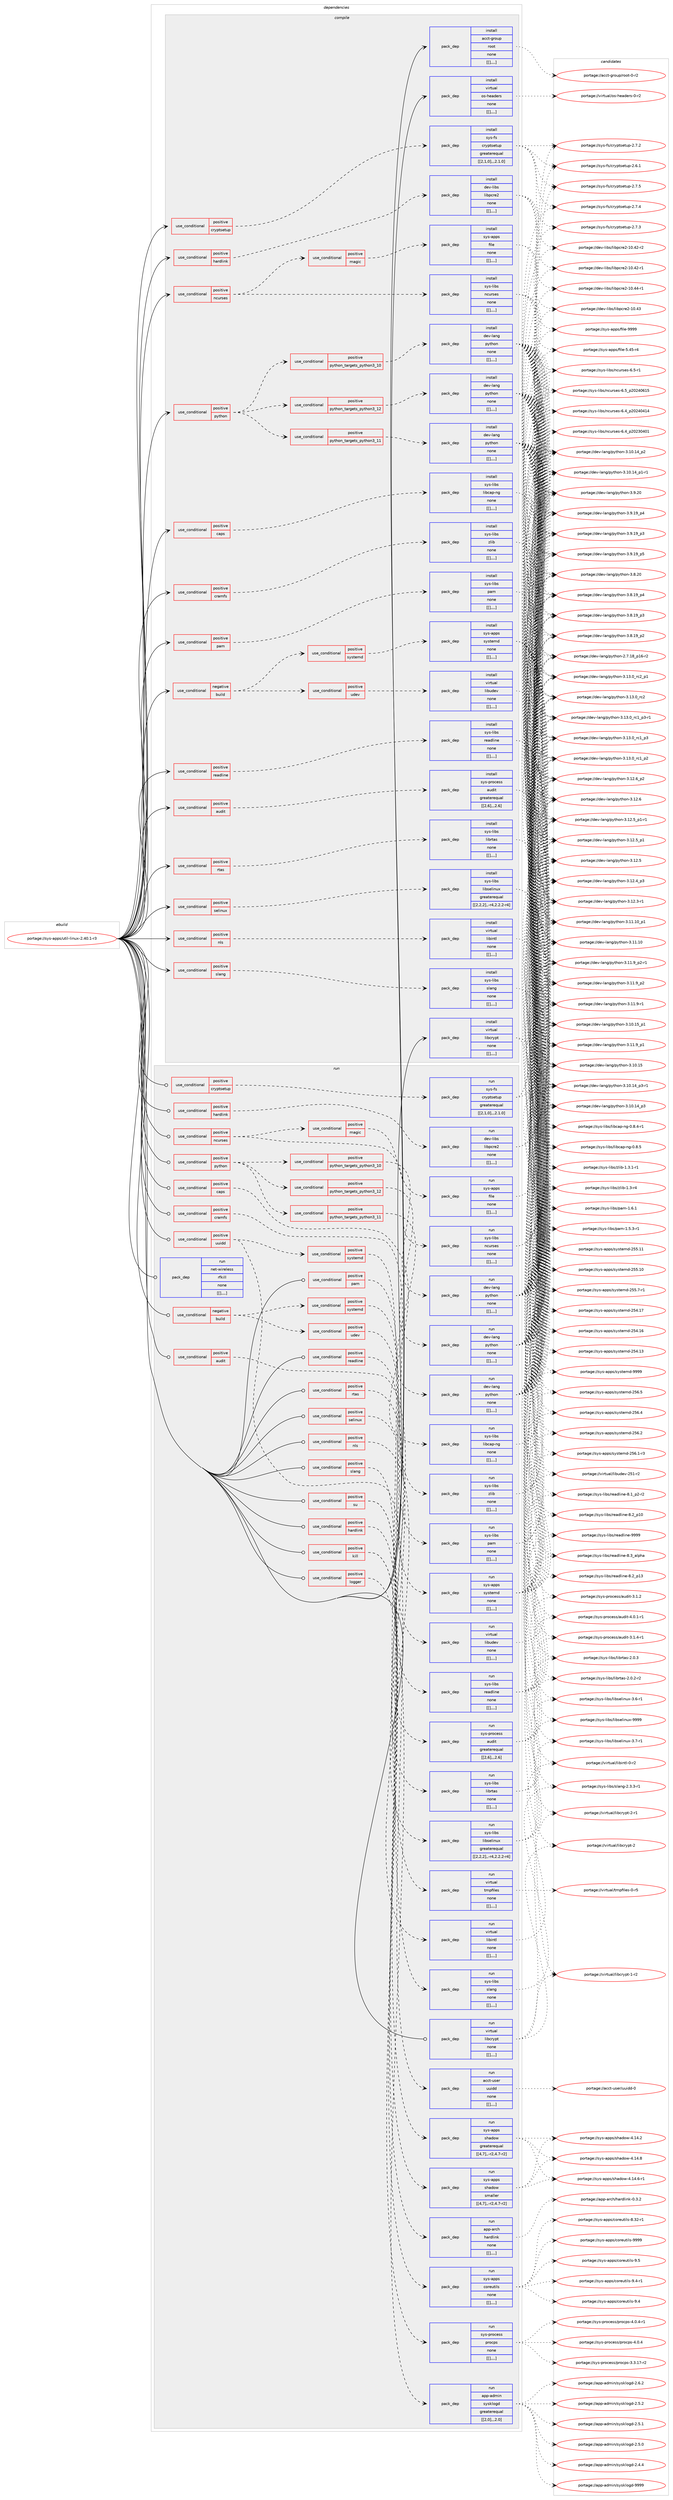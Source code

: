 digraph prolog {

# *************
# Graph options
# *************

newrank=true;
concentrate=true;
compound=true;
graph [rankdir=LR,fontname=Helvetica,fontsize=10,ranksep=1.5];#, ranksep=2.5, nodesep=0.2];
edge  [arrowhead=vee];
node  [fontname=Helvetica,fontsize=10];

# **********
# The ebuild
# **********

subgraph cluster_leftcol {
color=gray;
label=<<i>ebuild</i>>;
id [label="portage://sys-apps/util-linux-2.40.1-r3", color=red, width=4, href="../sys-apps/util-linux-2.40.1-r3.svg"];
}

# ****************
# The dependencies
# ****************

subgraph cluster_midcol {
color=gray;
label=<<i>dependencies</i>>;
subgraph cluster_compile {
fillcolor="#eeeeee";
style=filled;
label=<<i>compile</i>>;
subgraph cond8115 {
dependency21596 [label=<<TABLE BORDER="0" CELLBORDER="1" CELLSPACING="0" CELLPADDING="4"><TR><TD ROWSPAN="3" CELLPADDING="10">use_conditional</TD></TR><TR><TD>negative</TD></TR><TR><TD>build</TD></TR></TABLE>>, shape=none, color=red];
subgraph cond8116 {
dependency21597 [label=<<TABLE BORDER="0" CELLBORDER="1" CELLSPACING="0" CELLPADDING="4"><TR><TD ROWSPAN="3" CELLPADDING="10">use_conditional</TD></TR><TR><TD>positive</TD></TR><TR><TD>systemd</TD></TR></TABLE>>, shape=none, color=red];
subgraph pack13425 {
dependency21598 [label=<<TABLE BORDER="0" CELLBORDER="1" CELLSPACING="0" CELLPADDING="4" WIDTH="220"><TR><TD ROWSPAN="6" CELLPADDING="30">pack_dep</TD></TR><TR><TD WIDTH="110">install</TD></TR><TR><TD>sys-apps</TD></TR><TR><TD>systemd</TD></TR><TR><TD>none</TD></TR><TR><TD>[[],,,,]</TD></TR></TABLE>>, shape=none, color=blue];
}
dependency21597:e -> dependency21598:w [weight=20,style="dashed",arrowhead="vee"];
}
dependency21596:e -> dependency21597:w [weight=20,style="dashed",arrowhead="vee"];
subgraph cond8117 {
dependency21599 [label=<<TABLE BORDER="0" CELLBORDER="1" CELLSPACING="0" CELLPADDING="4"><TR><TD ROWSPAN="3" CELLPADDING="10">use_conditional</TD></TR><TR><TD>positive</TD></TR><TR><TD>udev</TD></TR></TABLE>>, shape=none, color=red];
subgraph pack13426 {
dependency21600 [label=<<TABLE BORDER="0" CELLBORDER="1" CELLSPACING="0" CELLPADDING="4" WIDTH="220"><TR><TD ROWSPAN="6" CELLPADDING="30">pack_dep</TD></TR><TR><TD WIDTH="110">install</TD></TR><TR><TD>virtual</TD></TR><TR><TD>libudev</TD></TR><TR><TD>none</TD></TR><TR><TD>[[],,,,]</TD></TR></TABLE>>, shape=none, color=blue];
}
dependency21599:e -> dependency21600:w [weight=20,style="dashed",arrowhead="vee"];
}
dependency21596:e -> dependency21599:w [weight=20,style="dashed",arrowhead="vee"];
}
id:e -> dependency21596:w [weight=20,style="solid",arrowhead="vee"];
subgraph cond8118 {
dependency21601 [label=<<TABLE BORDER="0" CELLBORDER="1" CELLSPACING="0" CELLPADDING="4"><TR><TD ROWSPAN="3" CELLPADDING="10">use_conditional</TD></TR><TR><TD>positive</TD></TR><TR><TD>audit</TD></TR></TABLE>>, shape=none, color=red];
subgraph pack13427 {
dependency21602 [label=<<TABLE BORDER="0" CELLBORDER="1" CELLSPACING="0" CELLPADDING="4" WIDTH="220"><TR><TD ROWSPAN="6" CELLPADDING="30">pack_dep</TD></TR><TR><TD WIDTH="110">install</TD></TR><TR><TD>sys-process</TD></TR><TR><TD>audit</TD></TR><TR><TD>greaterequal</TD></TR><TR><TD>[[2,6],,,2.6]</TD></TR></TABLE>>, shape=none, color=blue];
}
dependency21601:e -> dependency21602:w [weight=20,style="dashed",arrowhead="vee"];
}
id:e -> dependency21601:w [weight=20,style="solid",arrowhead="vee"];
subgraph cond8119 {
dependency21603 [label=<<TABLE BORDER="0" CELLBORDER="1" CELLSPACING="0" CELLPADDING="4"><TR><TD ROWSPAN="3" CELLPADDING="10">use_conditional</TD></TR><TR><TD>positive</TD></TR><TR><TD>caps</TD></TR></TABLE>>, shape=none, color=red];
subgraph pack13428 {
dependency21604 [label=<<TABLE BORDER="0" CELLBORDER="1" CELLSPACING="0" CELLPADDING="4" WIDTH="220"><TR><TD ROWSPAN="6" CELLPADDING="30">pack_dep</TD></TR><TR><TD WIDTH="110">install</TD></TR><TR><TD>sys-libs</TD></TR><TR><TD>libcap-ng</TD></TR><TR><TD>none</TD></TR><TR><TD>[[],,,,]</TD></TR></TABLE>>, shape=none, color=blue];
}
dependency21603:e -> dependency21604:w [weight=20,style="dashed",arrowhead="vee"];
}
id:e -> dependency21603:w [weight=20,style="solid",arrowhead="vee"];
subgraph cond8120 {
dependency21605 [label=<<TABLE BORDER="0" CELLBORDER="1" CELLSPACING="0" CELLPADDING="4"><TR><TD ROWSPAN="3" CELLPADDING="10">use_conditional</TD></TR><TR><TD>positive</TD></TR><TR><TD>cramfs</TD></TR></TABLE>>, shape=none, color=red];
subgraph pack13429 {
dependency21606 [label=<<TABLE BORDER="0" CELLBORDER="1" CELLSPACING="0" CELLPADDING="4" WIDTH="220"><TR><TD ROWSPAN="6" CELLPADDING="30">pack_dep</TD></TR><TR><TD WIDTH="110">install</TD></TR><TR><TD>sys-libs</TD></TR><TR><TD>zlib</TD></TR><TR><TD>none</TD></TR><TR><TD>[[],,,,]</TD></TR></TABLE>>, shape=none, color=blue];
}
dependency21605:e -> dependency21606:w [weight=20,style="dashed",arrowhead="vee"];
}
id:e -> dependency21605:w [weight=20,style="solid",arrowhead="vee"];
subgraph cond8121 {
dependency21607 [label=<<TABLE BORDER="0" CELLBORDER="1" CELLSPACING="0" CELLPADDING="4"><TR><TD ROWSPAN="3" CELLPADDING="10">use_conditional</TD></TR><TR><TD>positive</TD></TR><TR><TD>cryptsetup</TD></TR></TABLE>>, shape=none, color=red];
subgraph pack13430 {
dependency21608 [label=<<TABLE BORDER="0" CELLBORDER="1" CELLSPACING="0" CELLPADDING="4" WIDTH="220"><TR><TD ROWSPAN="6" CELLPADDING="30">pack_dep</TD></TR><TR><TD WIDTH="110">install</TD></TR><TR><TD>sys-fs</TD></TR><TR><TD>cryptsetup</TD></TR><TR><TD>greaterequal</TD></TR><TR><TD>[[2,1,0],,,2.1.0]</TD></TR></TABLE>>, shape=none, color=blue];
}
dependency21607:e -> dependency21608:w [weight=20,style="dashed",arrowhead="vee"];
}
id:e -> dependency21607:w [weight=20,style="solid",arrowhead="vee"];
subgraph cond8122 {
dependency21609 [label=<<TABLE BORDER="0" CELLBORDER="1" CELLSPACING="0" CELLPADDING="4"><TR><TD ROWSPAN="3" CELLPADDING="10">use_conditional</TD></TR><TR><TD>positive</TD></TR><TR><TD>hardlink</TD></TR></TABLE>>, shape=none, color=red];
subgraph pack13431 {
dependency21610 [label=<<TABLE BORDER="0" CELLBORDER="1" CELLSPACING="0" CELLPADDING="4" WIDTH="220"><TR><TD ROWSPAN="6" CELLPADDING="30">pack_dep</TD></TR><TR><TD WIDTH="110">install</TD></TR><TR><TD>dev-libs</TD></TR><TR><TD>libpcre2</TD></TR><TR><TD>none</TD></TR><TR><TD>[[],,,,]</TD></TR></TABLE>>, shape=none, color=blue];
}
dependency21609:e -> dependency21610:w [weight=20,style="dashed",arrowhead="vee"];
}
id:e -> dependency21609:w [weight=20,style="solid",arrowhead="vee"];
subgraph cond8123 {
dependency21611 [label=<<TABLE BORDER="0" CELLBORDER="1" CELLSPACING="0" CELLPADDING="4"><TR><TD ROWSPAN="3" CELLPADDING="10">use_conditional</TD></TR><TR><TD>positive</TD></TR><TR><TD>ncurses</TD></TR></TABLE>>, shape=none, color=red];
subgraph pack13432 {
dependency21612 [label=<<TABLE BORDER="0" CELLBORDER="1" CELLSPACING="0" CELLPADDING="4" WIDTH="220"><TR><TD ROWSPAN="6" CELLPADDING="30">pack_dep</TD></TR><TR><TD WIDTH="110">install</TD></TR><TR><TD>sys-libs</TD></TR><TR><TD>ncurses</TD></TR><TR><TD>none</TD></TR><TR><TD>[[],,,,]</TD></TR></TABLE>>, shape=none, color=blue];
}
dependency21611:e -> dependency21612:w [weight=20,style="dashed",arrowhead="vee"];
subgraph cond8124 {
dependency21613 [label=<<TABLE BORDER="0" CELLBORDER="1" CELLSPACING="0" CELLPADDING="4"><TR><TD ROWSPAN="3" CELLPADDING="10">use_conditional</TD></TR><TR><TD>positive</TD></TR><TR><TD>magic</TD></TR></TABLE>>, shape=none, color=red];
subgraph pack13433 {
dependency21614 [label=<<TABLE BORDER="0" CELLBORDER="1" CELLSPACING="0" CELLPADDING="4" WIDTH="220"><TR><TD ROWSPAN="6" CELLPADDING="30">pack_dep</TD></TR><TR><TD WIDTH="110">install</TD></TR><TR><TD>sys-apps</TD></TR><TR><TD>file</TD></TR><TR><TD>none</TD></TR><TR><TD>[[],,,,]</TD></TR></TABLE>>, shape=none, color=blue];
}
dependency21613:e -> dependency21614:w [weight=20,style="dashed",arrowhead="vee"];
}
dependency21611:e -> dependency21613:w [weight=20,style="dashed",arrowhead="vee"];
}
id:e -> dependency21611:w [weight=20,style="solid",arrowhead="vee"];
subgraph cond8125 {
dependency21615 [label=<<TABLE BORDER="0" CELLBORDER="1" CELLSPACING="0" CELLPADDING="4"><TR><TD ROWSPAN="3" CELLPADDING="10">use_conditional</TD></TR><TR><TD>positive</TD></TR><TR><TD>nls</TD></TR></TABLE>>, shape=none, color=red];
subgraph pack13434 {
dependency21616 [label=<<TABLE BORDER="0" CELLBORDER="1" CELLSPACING="0" CELLPADDING="4" WIDTH="220"><TR><TD ROWSPAN="6" CELLPADDING="30">pack_dep</TD></TR><TR><TD WIDTH="110">install</TD></TR><TR><TD>virtual</TD></TR><TR><TD>libintl</TD></TR><TR><TD>none</TD></TR><TR><TD>[[],,,,]</TD></TR></TABLE>>, shape=none, color=blue];
}
dependency21615:e -> dependency21616:w [weight=20,style="dashed",arrowhead="vee"];
}
id:e -> dependency21615:w [weight=20,style="solid",arrowhead="vee"];
subgraph cond8126 {
dependency21617 [label=<<TABLE BORDER="0" CELLBORDER="1" CELLSPACING="0" CELLPADDING="4"><TR><TD ROWSPAN="3" CELLPADDING="10">use_conditional</TD></TR><TR><TD>positive</TD></TR><TR><TD>pam</TD></TR></TABLE>>, shape=none, color=red];
subgraph pack13435 {
dependency21618 [label=<<TABLE BORDER="0" CELLBORDER="1" CELLSPACING="0" CELLPADDING="4" WIDTH="220"><TR><TD ROWSPAN="6" CELLPADDING="30">pack_dep</TD></TR><TR><TD WIDTH="110">install</TD></TR><TR><TD>sys-libs</TD></TR><TR><TD>pam</TD></TR><TR><TD>none</TD></TR><TR><TD>[[],,,,]</TD></TR></TABLE>>, shape=none, color=blue];
}
dependency21617:e -> dependency21618:w [weight=20,style="dashed",arrowhead="vee"];
}
id:e -> dependency21617:w [weight=20,style="solid",arrowhead="vee"];
subgraph cond8127 {
dependency21619 [label=<<TABLE BORDER="0" CELLBORDER="1" CELLSPACING="0" CELLPADDING="4"><TR><TD ROWSPAN="3" CELLPADDING="10">use_conditional</TD></TR><TR><TD>positive</TD></TR><TR><TD>python</TD></TR></TABLE>>, shape=none, color=red];
subgraph cond8128 {
dependency21620 [label=<<TABLE BORDER="0" CELLBORDER="1" CELLSPACING="0" CELLPADDING="4"><TR><TD ROWSPAN="3" CELLPADDING="10">use_conditional</TD></TR><TR><TD>positive</TD></TR><TR><TD>python_targets_python3_10</TD></TR></TABLE>>, shape=none, color=red];
subgraph pack13436 {
dependency21621 [label=<<TABLE BORDER="0" CELLBORDER="1" CELLSPACING="0" CELLPADDING="4" WIDTH="220"><TR><TD ROWSPAN="6" CELLPADDING="30">pack_dep</TD></TR><TR><TD WIDTH="110">install</TD></TR><TR><TD>dev-lang</TD></TR><TR><TD>python</TD></TR><TR><TD>none</TD></TR><TR><TD>[[],,,,]</TD></TR></TABLE>>, shape=none, color=blue];
}
dependency21620:e -> dependency21621:w [weight=20,style="dashed",arrowhead="vee"];
}
dependency21619:e -> dependency21620:w [weight=20,style="dashed",arrowhead="vee"];
subgraph cond8129 {
dependency21622 [label=<<TABLE BORDER="0" CELLBORDER="1" CELLSPACING="0" CELLPADDING="4"><TR><TD ROWSPAN="3" CELLPADDING="10">use_conditional</TD></TR><TR><TD>positive</TD></TR><TR><TD>python_targets_python3_11</TD></TR></TABLE>>, shape=none, color=red];
subgraph pack13437 {
dependency21623 [label=<<TABLE BORDER="0" CELLBORDER="1" CELLSPACING="0" CELLPADDING="4" WIDTH="220"><TR><TD ROWSPAN="6" CELLPADDING="30">pack_dep</TD></TR><TR><TD WIDTH="110">install</TD></TR><TR><TD>dev-lang</TD></TR><TR><TD>python</TD></TR><TR><TD>none</TD></TR><TR><TD>[[],,,,]</TD></TR></TABLE>>, shape=none, color=blue];
}
dependency21622:e -> dependency21623:w [weight=20,style="dashed",arrowhead="vee"];
}
dependency21619:e -> dependency21622:w [weight=20,style="dashed",arrowhead="vee"];
subgraph cond8130 {
dependency21624 [label=<<TABLE BORDER="0" CELLBORDER="1" CELLSPACING="0" CELLPADDING="4"><TR><TD ROWSPAN="3" CELLPADDING="10">use_conditional</TD></TR><TR><TD>positive</TD></TR><TR><TD>python_targets_python3_12</TD></TR></TABLE>>, shape=none, color=red];
subgraph pack13438 {
dependency21625 [label=<<TABLE BORDER="0" CELLBORDER="1" CELLSPACING="0" CELLPADDING="4" WIDTH="220"><TR><TD ROWSPAN="6" CELLPADDING="30">pack_dep</TD></TR><TR><TD WIDTH="110">install</TD></TR><TR><TD>dev-lang</TD></TR><TR><TD>python</TD></TR><TR><TD>none</TD></TR><TR><TD>[[],,,,]</TD></TR></TABLE>>, shape=none, color=blue];
}
dependency21624:e -> dependency21625:w [weight=20,style="dashed",arrowhead="vee"];
}
dependency21619:e -> dependency21624:w [weight=20,style="dashed",arrowhead="vee"];
}
id:e -> dependency21619:w [weight=20,style="solid",arrowhead="vee"];
subgraph cond8131 {
dependency21626 [label=<<TABLE BORDER="0" CELLBORDER="1" CELLSPACING="0" CELLPADDING="4"><TR><TD ROWSPAN="3" CELLPADDING="10">use_conditional</TD></TR><TR><TD>positive</TD></TR><TR><TD>readline</TD></TR></TABLE>>, shape=none, color=red];
subgraph pack13439 {
dependency21627 [label=<<TABLE BORDER="0" CELLBORDER="1" CELLSPACING="0" CELLPADDING="4" WIDTH="220"><TR><TD ROWSPAN="6" CELLPADDING="30">pack_dep</TD></TR><TR><TD WIDTH="110">install</TD></TR><TR><TD>sys-libs</TD></TR><TR><TD>readline</TD></TR><TR><TD>none</TD></TR><TR><TD>[[],,,,]</TD></TR></TABLE>>, shape=none, color=blue];
}
dependency21626:e -> dependency21627:w [weight=20,style="dashed",arrowhead="vee"];
}
id:e -> dependency21626:w [weight=20,style="solid",arrowhead="vee"];
subgraph cond8132 {
dependency21628 [label=<<TABLE BORDER="0" CELLBORDER="1" CELLSPACING="0" CELLPADDING="4"><TR><TD ROWSPAN="3" CELLPADDING="10">use_conditional</TD></TR><TR><TD>positive</TD></TR><TR><TD>rtas</TD></TR></TABLE>>, shape=none, color=red];
subgraph pack13440 {
dependency21629 [label=<<TABLE BORDER="0" CELLBORDER="1" CELLSPACING="0" CELLPADDING="4" WIDTH="220"><TR><TD ROWSPAN="6" CELLPADDING="30">pack_dep</TD></TR><TR><TD WIDTH="110">install</TD></TR><TR><TD>sys-libs</TD></TR><TR><TD>librtas</TD></TR><TR><TD>none</TD></TR><TR><TD>[[],,,,]</TD></TR></TABLE>>, shape=none, color=blue];
}
dependency21628:e -> dependency21629:w [weight=20,style="dashed",arrowhead="vee"];
}
id:e -> dependency21628:w [weight=20,style="solid",arrowhead="vee"];
subgraph cond8133 {
dependency21630 [label=<<TABLE BORDER="0" CELLBORDER="1" CELLSPACING="0" CELLPADDING="4"><TR><TD ROWSPAN="3" CELLPADDING="10">use_conditional</TD></TR><TR><TD>positive</TD></TR><TR><TD>selinux</TD></TR></TABLE>>, shape=none, color=red];
subgraph pack13441 {
dependency21631 [label=<<TABLE BORDER="0" CELLBORDER="1" CELLSPACING="0" CELLPADDING="4" WIDTH="220"><TR><TD ROWSPAN="6" CELLPADDING="30">pack_dep</TD></TR><TR><TD WIDTH="110">install</TD></TR><TR><TD>sys-libs</TD></TR><TR><TD>libselinux</TD></TR><TR><TD>greaterequal</TD></TR><TR><TD>[[2,2,2],,-r4,2.2.2-r4]</TD></TR></TABLE>>, shape=none, color=blue];
}
dependency21630:e -> dependency21631:w [weight=20,style="dashed",arrowhead="vee"];
}
id:e -> dependency21630:w [weight=20,style="solid",arrowhead="vee"];
subgraph cond8134 {
dependency21632 [label=<<TABLE BORDER="0" CELLBORDER="1" CELLSPACING="0" CELLPADDING="4"><TR><TD ROWSPAN="3" CELLPADDING="10">use_conditional</TD></TR><TR><TD>positive</TD></TR><TR><TD>slang</TD></TR></TABLE>>, shape=none, color=red];
subgraph pack13442 {
dependency21633 [label=<<TABLE BORDER="0" CELLBORDER="1" CELLSPACING="0" CELLPADDING="4" WIDTH="220"><TR><TD ROWSPAN="6" CELLPADDING="30">pack_dep</TD></TR><TR><TD WIDTH="110">install</TD></TR><TR><TD>sys-libs</TD></TR><TR><TD>slang</TD></TR><TR><TD>none</TD></TR><TR><TD>[[],,,,]</TD></TR></TABLE>>, shape=none, color=blue];
}
dependency21632:e -> dependency21633:w [weight=20,style="dashed",arrowhead="vee"];
}
id:e -> dependency21632:w [weight=20,style="solid",arrowhead="vee"];
subgraph pack13443 {
dependency21634 [label=<<TABLE BORDER="0" CELLBORDER="1" CELLSPACING="0" CELLPADDING="4" WIDTH="220"><TR><TD ROWSPAN="6" CELLPADDING="30">pack_dep</TD></TR><TR><TD WIDTH="110">install</TD></TR><TR><TD>acct-group</TD></TR><TR><TD>root</TD></TR><TR><TD>none</TD></TR><TR><TD>[[],,,,]</TD></TR></TABLE>>, shape=none, color=blue];
}
id:e -> dependency21634:w [weight=20,style="solid",arrowhead="vee"];
subgraph pack13444 {
dependency21635 [label=<<TABLE BORDER="0" CELLBORDER="1" CELLSPACING="0" CELLPADDING="4" WIDTH="220"><TR><TD ROWSPAN="6" CELLPADDING="30">pack_dep</TD></TR><TR><TD WIDTH="110">install</TD></TR><TR><TD>virtual</TD></TR><TR><TD>libcrypt</TD></TR><TR><TD>none</TD></TR><TR><TD>[[],,,,]</TD></TR></TABLE>>, shape=none, color=blue];
}
id:e -> dependency21635:w [weight=20,style="solid",arrowhead="vee"];
subgraph pack13445 {
dependency21636 [label=<<TABLE BORDER="0" CELLBORDER="1" CELLSPACING="0" CELLPADDING="4" WIDTH="220"><TR><TD ROWSPAN="6" CELLPADDING="30">pack_dep</TD></TR><TR><TD WIDTH="110">install</TD></TR><TR><TD>virtual</TD></TR><TR><TD>os-headers</TD></TR><TR><TD>none</TD></TR><TR><TD>[[],,,,]</TD></TR></TABLE>>, shape=none, color=blue];
}
id:e -> dependency21636:w [weight=20,style="solid",arrowhead="vee"];
}
subgraph cluster_compileandrun {
fillcolor="#eeeeee";
style=filled;
label=<<i>compile and run</i>>;
}
subgraph cluster_run {
fillcolor="#eeeeee";
style=filled;
label=<<i>run</i>>;
subgraph cond8135 {
dependency21637 [label=<<TABLE BORDER="0" CELLBORDER="1" CELLSPACING="0" CELLPADDING="4"><TR><TD ROWSPAN="3" CELLPADDING="10">use_conditional</TD></TR><TR><TD>negative</TD></TR><TR><TD>build</TD></TR></TABLE>>, shape=none, color=red];
subgraph cond8136 {
dependency21638 [label=<<TABLE BORDER="0" CELLBORDER="1" CELLSPACING="0" CELLPADDING="4"><TR><TD ROWSPAN="3" CELLPADDING="10">use_conditional</TD></TR><TR><TD>positive</TD></TR><TR><TD>systemd</TD></TR></TABLE>>, shape=none, color=red];
subgraph pack13446 {
dependency21639 [label=<<TABLE BORDER="0" CELLBORDER="1" CELLSPACING="0" CELLPADDING="4" WIDTH="220"><TR><TD ROWSPAN="6" CELLPADDING="30">pack_dep</TD></TR><TR><TD WIDTH="110">run</TD></TR><TR><TD>sys-apps</TD></TR><TR><TD>systemd</TD></TR><TR><TD>none</TD></TR><TR><TD>[[],,,,]</TD></TR></TABLE>>, shape=none, color=blue];
}
dependency21638:e -> dependency21639:w [weight=20,style="dashed",arrowhead="vee"];
}
dependency21637:e -> dependency21638:w [weight=20,style="dashed",arrowhead="vee"];
subgraph cond8137 {
dependency21640 [label=<<TABLE BORDER="0" CELLBORDER="1" CELLSPACING="0" CELLPADDING="4"><TR><TD ROWSPAN="3" CELLPADDING="10">use_conditional</TD></TR><TR><TD>positive</TD></TR><TR><TD>udev</TD></TR></TABLE>>, shape=none, color=red];
subgraph pack13447 {
dependency21641 [label=<<TABLE BORDER="0" CELLBORDER="1" CELLSPACING="0" CELLPADDING="4" WIDTH="220"><TR><TD ROWSPAN="6" CELLPADDING="30">pack_dep</TD></TR><TR><TD WIDTH="110">run</TD></TR><TR><TD>virtual</TD></TR><TR><TD>libudev</TD></TR><TR><TD>none</TD></TR><TR><TD>[[],,,,]</TD></TR></TABLE>>, shape=none, color=blue];
}
dependency21640:e -> dependency21641:w [weight=20,style="dashed",arrowhead="vee"];
}
dependency21637:e -> dependency21640:w [weight=20,style="dashed",arrowhead="vee"];
}
id:e -> dependency21637:w [weight=20,style="solid",arrowhead="odot"];
subgraph cond8138 {
dependency21642 [label=<<TABLE BORDER="0" CELLBORDER="1" CELLSPACING="0" CELLPADDING="4"><TR><TD ROWSPAN="3" CELLPADDING="10">use_conditional</TD></TR><TR><TD>positive</TD></TR><TR><TD>audit</TD></TR></TABLE>>, shape=none, color=red];
subgraph pack13448 {
dependency21643 [label=<<TABLE BORDER="0" CELLBORDER="1" CELLSPACING="0" CELLPADDING="4" WIDTH="220"><TR><TD ROWSPAN="6" CELLPADDING="30">pack_dep</TD></TR><TR><TD WIDTH="110">run</TD></TR><TR><TD>sys-process</TD></TR><TR><TD>audit</TD></TR><TR><TD>greaterequal</TD></TR><TR><TD>[[2,6],,,2.6]</TD></TR></TABLE>>, shape=none, color=blue];
}
dependency21642:e -> dependency21643:w [weight=20,style="dashed",arrowhead="vee"];
}
id:e -> dependency21642:w [weight=20,style="solid",arrowhead="odot"];
subgraph cond8139 {
dependency21644 [label=<<TABLE BORDER="0" CELLBORDER="1" CELLSPACING="0" CELLPADDING="4"><TR><TD ROWSPAN="3" CELLPADDING="10">use_conditional</TD></TR><TR><TD>positive</TD></TR><TR><TD>caps</TD></TR></TABLE>>, shape=none, color=red];
subgraph pack13449 {
dependency21645 [label=<<TABLE BORDER="0" CELLBORDER="1" CELLSPACING="0" CELLPADDING="4" WIDTH="220"><TR><TD ROWSPAN="6" CELLPADDING="30">pack_dep</TD></TR><TR><TD WIDTH="110">run</TD></TR><TR><TD>sys-libs</TD></TR><TR><TD>libcap-ng</TD></TR><TR><TD>none</TD></TR><TR><TD>[[],,,,]</TD></TR></TABLE>>, shape=none, color=blue];
}
dependency21644:e -> dependency21645:w [weight=20,style="dashed",arrowhead="vee"];
}
id:e -> dependency21644:w [weight=20,style="solid",arrowhead="odot"];
subgraph cond8140 {
dependency21646 [label=<<TABLE BORDER="0" CELLBORDER="1" CELLSPACING="0" CELLPADDING="4"><TR><TD ROWSPAN="3" CELLPADDING="10">use_conditional</TD></TR><TR><TD>positive</TD></TR><TR><TD>cramfs</TD></TR></TABLE>>, shape=none, color=red];
subgraph pack13450 {
dependency21647 [label=<<TABLE BORDER="0" CELLBORDER="1" CELLSPACING="0" CELLPADDING="4" WIDTH="220"><TR><TD ROWSPAN="6" CELLPADDING="30">pack_dep</TD></TR><TR><TD WIDTH="110">run</TD></TR><TR><TD>sys-libs</TD></TR><TR><TD>zlib</TD></TR><TR><TD>none</TD></TR><TR><TD>[[],,,,]</TD></TR></TABLE>>, shape=none, color=blue];
}
dependency21646:e -> dependency21647:w [weight=20,style="dashed",arrowhead="vee"];
}
id:e -> dependency21646:w [weight=20,style="solid",arrowhead="odot"];
subgraph cond8141 {
dependency21648 [label=<<TABLE BORDER="0" CELLBORDER="1" CELLSPACING="0" CELLPADDING="4"><TR><TD ROWSPAN="3" CELLPADDING="10">use_conditional</TD></TR><TR><TD>positive</TD></TR><TR><TD>cryptsetup</TD></TR></TABLE>>, shape=none, color=red];
subgraph pack13451 {
dependency21649 [label=<<TABLE BORDER="0" CELLBORDER="1" CELLSPACING="0" CELLPADDING="4" WIDTH="220"><TR><TD ROWSPAN="6" CELLPADDING="30">pack_dep</TD></TR><TR><TD WIDTH="110">run</TD></TR><TR><TD>sys-fs</TD></TR><TR><TD>cryptsetup</TD></TR><TR><TD>greaterequal</TD></TR><TR><TD>[[2,1,0],,,2.1.0]</TD></TR></TABLE>>, shape=none, color=blue];
}
dependency21648:e -> dependency21649:w [weight=20,style="dashed",arrowhead="vee"];
}
id:e -> dependency21648:w [weight=20,style="solid",arrowhead="odot"];
subgraph cond8142 {
dependency21650 [label=<<TABLE BORDER="0" CELLBORDER="1" CELLSPACING="0" CELLPADDING="4"><TR><TD ROWSPAN="3" CELLPADDING="10">use_conditional</TD></TR><TR><TD>positive</TD></TR><TR><TD>hardlink</TD></TR></TABLE>>, shape=none, color=red];
subgraph pack13452 {
dependency21651 [label=<<TABLE BORDER="0" CELLBORDER="1" CELLSPACING="0" CELLPADDING="4" WIDTH="220"><TR><TD ROWSPAN="6" CELLPADDING="30">pack_dep</TD></TR><TR><TD WIDTH="110">run</TD></TR><TR><TD>dev-libs</TD></TR><TR><TD>libpcre2</TD></TR><TR><TD>none</TD></TR><TR><TD>[[],,,,]</TD></TR></TABLE>>, shape=none, color=blue];
}
dependency21650:e -> dependency21651:w [weight=20,style="dashed",arrowhead="vee"];
}
id:e -> dependency21650:w [weight=20,style="solid",arrowhead="odot"];
subgraph cond8143 {
dependency21652 [label=<<TABLE BORDER="0" CELLBORDER="1" CELLSPACING="0" CELLPADDING="4"><TR><TD ROWSPAN="3" CELLPADDING="10">use_conditional</TD></TR><TR><TD>positive</TD></TR><TR><TD>hardlink</TD></TR></TABLE>>, shape=none, color=red];
subgraph pack13453 {
dependency21653 [label=<<TABLE BORDER="0" CELLBORDER="1" CELLSPACING="0" CELLPADDING="4" WIDTH="220"><TR><TD ROWSPAN="6" CELLPADDING="30">pack_dep</TD></TR><TR><TD WIDTH="110">run</TD></TR><TR><TD>app-arch</TD></TR><TR><TD>hardlink</TD></TR><TR><TD>none</TD></TR><TR><TD>[[],,,,]</TD></TR></TABLE>>, shape=none, color=blue];
}
dependency21652:e -> dependency21653:w [weight=20,style="dashed",arrowhead="vee"];
}
id:e -> dependency21652:w [weight=20,style="solid",arrowhead="odot"];
subgraph cond8144 {
dependency21654 [label=<<TABLE BORDER="0" CELLBORDER="1" CELLSPACING="0" CELLPADDING="4"><TR><TD ROWSPAN="3" CELLPADDING="10">use_conditional</TD></TR><TR><TD>positive</TD></TR><TR><TD>kill</TD></TR></TABLE>>, shape=none, color=red];
subgraph pack13454 {
dependency21655 [label=<<TABLE BORDER="0" CELLBORDER="1" CELLSPACING="0" CELLPADDING="4" WIDTH="220"><TR><TD ROWSPAN="6" CELLPADDING="30">pack_dep</TD></TR><TR><TD WIDTH="110">run</TD></TR><TR><TD>sys-apps</TD></TR><TR><TD>coreutils</TD></TR><TR><TD>none</TD></TR><TR><TD>[[],,,,]</TD></TR></TABLE>>, shape=none, color=blue];
}
dependency21654:e -> dependency21655:w [weight=20,style="dashed",arrowhead="vee"];
subgraph pack13455 {
dependency21656 [label=<<TABLE BORDER="0" CELLBORDER="1" CELLSPACING="0" CELLPADDING="4" WIDTH="220"><TR><TD ROWSPAN="6" CELLPADDING="30">pack_dep</TD></TR><TR><TD WIDTH="110">run</TD></TR><TR><TD>sys-process</TD></TR><TR><TD>procps</TD></TR><TR><TD>none</TD></TR><TR><TD>[[],,,,]</TD></TR></TABLE>>, shape=none, color=blue];
}
dependency21654:e -> dependency21656:w [weight=20,style="dashed",arrowhead="vee"];
}
id:e -> dependency21654:w [weight=20,style="solid",arrowhead="odot"];
subgraph cond8145 {
dependency21657 [label=<<TABLE BORDER="0" CELLBORDER="1" CELLSPACING="0" CELLPADDING="4"><TR><TD ROWSPAN="3" CELLPADDING="10">use_conditional</TD></TR><TR><TD>positive</TD></TR><TR><TD>logger</TD></TR></TABLE>>, shape=none, color=red];
subgraph pack13456 {
dependency21658 [label=<<TABLE BORDER="0" CELLBORDER="1" CELLSPACING="0" CELLPADDING="4" WIDTH="220"><TR><TD ROWSPAN="6" CELLPADDING="30">pack_dep</TD></TR><TR><TD WIDTH="110">run</TD></TR><TR><TD>app-admin</TD></TR><TR><TD>sysklogd</TD></TR><TR><TD>greaterequal</TD></TR><TR><TD>[[2,0],,,2.0]</TD></TR></TABLE>>, shape=none, color=blue];
}
dependency21657:e -> dependency21658:w [weight=20,style="dashed",arrowhead="vee"];
}
id:e -> dependency21657:w [weight=20,style="solid",arrowhead="odot"];
subgraph cond8146 {
dependency21659 [label=<<TABLE BORDER="0" CELLBORDER="1" CELLSPACING="0" CELLPADDING="4"><TR><TD ROWSPAN="3" CELLPADDING="10">use_conditional</TD></TR><TR><TD>positive</TD></TR><TR><TD>ncurses</TD></TR></TABLE>>, shape=none, color=red];
subgraph pack13457 {
dependency21660 [label=<<TABLE BORDER="0" CELLBORDER="1" CELLSPACING="0" CELLPADDING="4" WIDTH="220"><TR><TD ROWSPAN="6" CELLPADDING="30">pack_dep</TD></TR><TR><TD WIDTH="110">run</TD></TR><TR><TD>sys-libs</TD></TR><TR><TD>ncurses</TD></TR><TR><TD>none</TD></TR><TR><TD>[[],,,,]</TD></TR></TABLE>>, shape=none, color=blue];
}
dependency21659:e -> dependency21660:w [weight=20,style="dashed",arrowhead="vee"];
subgraph cond8147 {
dependency21661 [label=<<TABLE BORDER="0" CELLBORDER="1" CELLSPACING="0" CELLPADDING="4"><TR><TD ROWSPAN="3" CELLPADDING="10">use_conditional</TD></TR><TR><TD>positive</TD></TR><TR><TD>magic</TD></TR></TABLE>>, shape=none, color=red];
subgraph pack13458 {
dependency21662 [label=<<TABLE BORDER="0" CELLBORDER="1" CELLSPACING="0" CELLPADDING="4" WIDTH="220"><TR><TD ROWSPAN="6" CELLPADDING="30">pack_dep</TD></TR><TR><TD WIDTH="110">run</TD></TR><TR><TD>sys-apps</TD></TR><TR><TD>file</TD></TR><TR><TD>none</TD></TR><TR><TD>[[],,,,]</TD></TR></TABLE>>, shape=none, color=blue];
}
dependency21661:e -> dependency21662:w [weight=20,style="dashed",arrowhead="vee"];
}
dependency21659:e -> dependency21661:w [weight=20,style="dashed",arrowhead="vee"];
}
id:e -> dependency21659:w [weight=20,style="solid",arrowhead="odot"];
subgraph cond8148 {
dependency21663 [label=<<TABLE BORDER="0" CELLBORDER="1" CELLSPACING="0" CELLPADDING="4"><TR><TD ROWSPAN="3" CELLPADDING="10">use_conditional</TD></TR><TR><TD>positive</TD></TR><TR><TD>nls</TD></TR></TABLE>>, shape=none, color=red];
subgraph pack13459 {
dependency21664 [label=<<TABLE BORDER="0" CELLBORDER="1" CELLSPACING="0" CELLPADDING="4" WIDTH="220"><TR><TD ROWSPAN="6" CELLPADDING="30">pack_dep</TD></TR><TR><TD WIDTH="110">run</TD></TR><TR><TD>virtual</TD></TR><TR><TD>libintl</TD></TR><TR><TD>none</TD></TR><TR><TD>[[],,,,]</TD></TR></TABLE>>, shape=none, color=blue];
}
dependency21663:e -> dependency21664:w [weight=20,style="dashed",arrowhead="vee"];
}
id:e -> dependency21663:w [weight=20,style="solid",arrowhead="odot"];
subgraph cond8149 {
dependency21665 [label=<<TABLE BORDER="0" CELLBORDER="1" CELLSPACING="0" CELLPADDING="4"><TR><TD ROWSPAN="3" CELLPADDING="10">use_conditional</TD></TR><TR><TD>positive</TD></TR><TR><TD>pam</TD></TR></TABLE>>, shape=none, color=red];
subgraph pack13460 {
dependency21666 [label=<<TABLE BORDER="0" CELLBORDER="1" CELLSPACING="0" CELLPADDING="4" WIDTH="220"><TR><TD ROWSPAN="6" CELLPADDING="30">pack_dep</TD></TR><TR><TD WIDTH="110">run</TD></TR><TR><TD>sys-libs</TD></TR><TR><TD>pam</TD></TR><TR><TD>none</TD></TR><TR><TD>[[],,,,]</TD></TR></TABLE>>, shape=none, color=blue];
}
dependency21665:e -> dependency21666:w [weight=20,style="dashed",arrowhead="vee"];
}
id:e -> dependency21665:w [weight=20,style="solid",arrowhead="odot"];
subgraph cond8150 {
dependency21667 [label=<<TABLE BORDER="0" CELLBORDER="1" CELLSPACING="0" CELLPADDING="4"><TR><TD ROWSPAN="3" CELLPADDING="10">use_conditional</TD></TR><TR><TD>positive</TD></TR><TR><TD>python</TD></TR></TABLE>>, shape=none, color=red];
subgraph cond8151 {
dependency21668 [label=<<TABLE BORDER="0" CELLBORDER="1" CELLSPACING="0" CELLPADDING="4"><TR><TD ROWSPAN="3" CELLPADDING="10">use_conditional</TD></TR><TR><TD>positive</TD></TR><TR><TD>python_targets_python3_10</TD></TR></TABLE>>, shape=none, color=red];
subgraph pack13461 {
dependency21669 [label=<<TABLE BORDER="0" CELLBORDER="1" CELLSPACING="0" CELLPADDING="4" WIDTH="220"><TR><TD ROWSPAN="6" CELLPADDING="30">pack_dep</TD></TR><TR><TD WIDTH="110">run</TD></TR><TR><TD>dev-lang</TD></TR><TR><TD>python</TD></TR><TR><TD>none</TD></TR><TR><TD>[[],,,,]</TD></TR></TABLE>>, shape=none, color=blue];
}
dependency21668:e -> dependency21669:w [weight=20,style="dashed",arrowhead="vee"];
}
dependency21667:e -> dependency21668:w [weight=20,style="dashed",arrowhead="vee"];
subgraph cond8152 {
dependency21670 [label=<<TABLE BORDER="0" CELLBORDER="1" CELLSPACING="0" CELLPADDING="4"><TR><TD ROWSPAN="3" CELLPADDING="10">use_conditional</TD></TR><TR><TD>positive</TD></TR><TR><TD>python_targets_python3_11</TD></TR></TABLE>>, shape=none, color=red];
subgraph pack13462 {
dependency21671 [label=<<TABLE BORDER="0" CELLBORDER="1" CELLSPACING="0" CELLPADDING="4" WIDTH="220"><TR><TD ROWSPAN="6" CELLPADDING="30">pack_dep</TD></TR><TR><TD WIDTH="110">run</TD></TR><TR><TD>dev-lang</TD></TR><TR><TD>python</TD></TR><TR><TD>none</TD></TR><TR><TD>[[],,,,]</TD></TR></TABLE>>, shape=none, color=blue];
}
dependency21670:e -> dependency21671:w [weight=20,style="dashed",arrowhead="vee"];
}
dependency21667:e -> dependency21670:w [weight=20,style="dashed",arrowhead="vee"];
subgraph cond8153 {
dependency21672 [label=<<TABLE BORDER="0" CELLBORDER="1" CELLSPACING="0" CELLPADDING="4"><TR><TD ROWSPAN="3" CELLPADDING="10">use_conditional</TD></TR><TR><TD>positive</TD></TR><TR><TD>python_targets_python3_12</TD></TR></TABLE>>, shape=none, color=red];
subgraph pack13463 {
dependency21673 [label=<<TABLE BORDER="0" CELLBORDER="1" CELLSPACING="0" CELLPADDING="4" WIDTH="220"><TR><TD ROWSPAN="6" CELLPADDING="30">pack_dep</TD></TR><TR><TD WIDTH="110">run</TD></TR><TR><TD>dev-lang</TD></TR><TR><TD>python</TD></TR><TR><TD>none</TD></TR><TR><TD>[[],,,,]</TD></TR></TABLE>>, shape=none, color=blue];
}
dependency21672:e -> dependency21673:w [weight=20,style="dashed",arrowhead="vee"];
}
dependency21667:e -> dependency21672:w [weight=20,style="dashed",arrowhead="vee"];
}
id:e -> dependency21667:w [weight=20,style="solid",arrowhead="odot"];
subgraph cond8154 {
dependency21674 [label=<<TABLE BORDER="0" CELLBORDER="1" CELLSPACING="0" CELLPADDING="4"><TR><TD ROWSPAN="3" CELLPADDING="10">use_conditional</TD></TR><TR><TD>positive</TD></TR><TR><TD>readline</TD></TR></TABLE>>, shape=none, color=red];
subgraph pack13464 {
dependency21675 [label=<<TABLE BORDER="0" CELLBORDER="1" CELLSPACING="0" CELLPADDING="4" WIDTH="220"><TR><TD ROWSPAN="6" CELLPADDING="30">pack_dep</TD></TR><TR><TD WIDTH="110">run</TD></TR><TR><TD>sys-libs</TD></TR><TR><TD>readline</TD></TR><TR><TD>none</TD></TR><TR><TD>[[],,,,]</TD></TR></TABLE>>, shape=none, color=blue];
}
dependency21674:e -> dependency21675:w [weight=20,style="dashed",arrowhead="vee"];
}
id:e -> dependency21674:w [weight=20,style="solid",arrowhead="odot"];
subgraph cond8155 {
dependency21676 [label=<<TABLE BORDER="0" CELLBORDER="1" CELLSPACING="0" CELLPADDING="4"><TR><TD ROWSPAN="3" CELLPADDING="10">use_conditional</TD></TR><TR><TD>positive</TD></TR><TR><TD>rtas</TD></TR></TABLE>>, shape=none, color=red];
subgraph pack13465 {
dependency21677 [label=<<TABLE BORDER="0" CELLBORDER="1" CELLSPACING="0" CELLPADDING="4" WIDTH="220"><TR><TD ROWSPAN="6" CELLPADDING="30">pack_dep</TD></TR><TR><TD WIDTH="110">run</TD></TR><TR><TD>sys-libs</TD></TR><TR><TD>librtas</TD></TR><TR><TD>none</TD></TR><TR><TD>[[],,,,]</TD></TR></TABLE>>, shape=none, color=blue];
}
dependency21676:e -> dependency21677:w [weight=20,style="dashed",arrowhead="vee"];
}
id:e -> dependency21676:w [weight=20,style="solid",arrowhead="odot"];
subgraph cond8156 {
dependency21678 [label=<<TABLE BORDER="0" CELLBORDER="1" CELLSPACING="0" CELLPADDING="4"><TR><TD ROWSPAN="3" CELLPADDING="10">use_conditional</TD></TR><TR><TD>positive</TD></TR><TR><TD>selinux</TD></TR></TABLE>>, shape=none, color=red];
subgraph pack13466 {
dependency21679 [label=<<TABLE BORDER="0" CELLBORDER="1" CELLSPACING="0" CELLPADDING="4" WIDTH="220"><TR><TD ROWSPAN="6" CELLPADDING="30">pack_dep</TD></TR><TR><TD WIDTH="110">run</TD></TR><TR><TD>sys-libs</TD></TR><TR><TD>libselinux</TD></TR><TR><TD>greaterequal</TD></TR><TR><TD>[[2,2,2],,-r4,2.2.2-r4]</TD></TR></TABLE>>, shape=none, color=blue];
}
dependency21678:e -> dependency21679:w [weight=20,style="dashed",arrowhead="vee"];
}
id:e -> dependency21678:w [weight=20,style="solid",arrowhead="odot"];
subgraph cond8157 {
dependency21680 [label=<<TABLE BORDER="0" CELLBORDER="1" CELLSPACING="0" CELLPADDING="4"><TR><TD ROWSPAN="3" CELLPADDING="10">use_conditional</TD></TR><TR><TD>positive</TD></TR><TR><TD>slang</TD></TR></TABLE>>, shape=none, color=red];
subgraph pack13467 {
dependency21681 [label=<<TABLE BORDER="0" CELLBORDER="1" CELLSPACING="0" CELLPADDING="4" WIDTH="220"><TR><TD ROWSPAN="6" CELLPADDING="30">pack_dep</TD></TR><TR><TD WIDTH="110">run</TD></TR><TR><TD>sys-libs</TD></TR><TR><TD>slang</TD></TR><TR><TD>none</TD></TR><TR><TD>[[],,,,]</TD></TR></TABLE>>, shape=none, color=blue];
}
dependency21680:e -> dependency21681:w [weight=20,style="dashed",arrowhead="vee"];
}
id:e -> dependency21680:w [weight=20,style="solid",arrowhead="odot"];
subgraph cond8158 {
dependency21682 [label=<<TABLE BORDER="0" CELLBORDER="1" CELLSPACING="0" CELLPADDING="4"><TR><TD ROWSPAN="3" CELLPADDING="10">use_conditional</TD></TR><TR><TD>positive</TD></TR><TR><TD>su</TD></TR></TABLE>>, shape=none, color=red];
subgraph pack13468 {
dependency21683 [label=<<TABLE BORDER="0" CELLBORDER="1" CELLSPACING="0" CELLPADDING="4" WIDTH="220"><TR><TD ROWSPAN="6" CELLPADDING="30">pack_dep</TD></TR><TR><TD WIDTH="110">run</TD></TR><TR><TD>sys-apps</TD></TR><TR><TD>shadow</TD></TR><TR><TD>smaller</TD></TR><TR><TD>[[4,7],,-r2,4.7-r2]</TD></TR></TABLE>>, shape=none, color=blue];
}
dependency21682:e -> dependency21683:w [weight=20,style="dashed",arrowhead="vee"];
subgraph pack13469 {
dependency21684 [label=<<TABLE BORDER="0" CELLBORDER="1" CELLSPACING="0" CELLPADDING="4" WIDTH="220"><TR><TD ROWSPAN="6" CELLPADDING="30">pack_dep</TD></TR><TR><TD WIDTH="110">run</TD></TR><TR><TD>sys-apps</TD></TR><TR><TD>shadow</TD></TR><TR><TD>greaterequal</TD></TR><TR><TD>[[4,7],,-r2,4.7-r2]</TD></TR></TABLE>>, shape=none, color=blue];
}
dependency21682:e -> dependency21684:w [weight=20,style="dashed",arrowhead="vee"];
}
id:e -> dependency21682:w [weight=20,style="solid",arrowhead="odot"];
subgraph cond8159 {
dependency21685 [label=<<TABLE BORDER="0" CELLBORDER="1" CELLSPACING="0" CELLPADDING="4"><TR><TD ROWSPAN="3" CELLPADDING="10">use_conditional</TD></TR><TR><TD>positive</TD></TR><TR><TD>uuidd</TD></TR></TABLE>>, shape=none, color=red];
subgraph pack13470 {
dependency21686 [label=<<TABLE BORDER="0" CELLBORDER="1" CELLSPACING="0" CELLPADDING="4" WIDTH="220"><TR><TD ROWSPAN="6" CELLPADDING="30">pack_dep</TD></TR><TR><TD WIDTH="110">run</TD></TR><TR><TD>acct-user</TD></TR><TR><TD>uuidd</TD></TR><TR><TD>none</TD></TR><TR><TD>[[],,,,]</TD></TR></TABLE>>, shape=none, color=blue];
}
dependency21685:e -> dependency21686:w [weight=20,style="dashed",arrowhead="vee"];
subgraph cond8160 {
dependency21687 [label=<<TABLE BORDER="0" CELLBORDER="1" CELLSPACING="0" CELLPADDING="4"><TR><TD ROWSPAN="3" CELLPADDING="10">use_conditional</TD></TR><TR><TD>positive</TD></TR><TR><TD>systemd</TD></TR></TABLE>>, shape=none, color=red];
subgraph pack13471 {
dependency21688 [label=<<TABLE BORDER="0" CELLBORDER="1" CELLSPACING="0" CELLPADDING="4" WIDTH="220"><TR><TD ROWSPAN="6" CELLPADDING="30">pack_dep</TD></TR><TR><TD WIDTH="110">run</TD></TR><TR><TD>virtual</TD></TR><TR><TD>tmpfiles</TD></TR><TR><TD>none</TD></TR><TR><TD>[[],,,,]</TD></TR></TABLE>>, shape=none, color=blue];
}
dependency21687:e -> dependency21688:w [weight=20,style="dashed",arrowhead="vee"];
}
dependency21685:e -> dependency21687:w [weight=20,style="dashed",arrowhead="vee"];
}
id:e -> dependency21685:w [weight=20,style="solid",arrowhead="odot"];
subgraph pack13472 {
dependency21689 [label=<<TABLE BORDER="0" CELLBORDER="1" CELLSPACING="0" CELLPADDING="4" WIDTH="220"><TR><TD ROWSPAN="6" CELLPADDING="30">pack_dep</TD></TR><TR><TD WIDTH="110">run</TD></TR><TR><TD>virtual</TD></TR><TR><TD>libcrypt</TD></TR><TR><TD>none</TD></TR><TR><TD>[[],,,,]</TD></TR></TABLE>>, shape=none, color=blue];
}
id:e -> dependency21689:w [weight=20,style="solid",arrowhead="odot"];
subgraph pack13473 {
dependency21690 [label=<<TABLE BORDER="0" CELLBORDER="1" CELLSPACING="0" CELLPADDING="4" WIDTH="220"><TR><TD ROWSPAN="6" CELLPADDING="30">pack_dep</TD></TR><TR><TD WIDTH="110">run</TD></TR><TR><TD>net-wireless</TD></TR><TR><TD>rfkill</TD></TR><TR><TD>none</TD></TR><TR><TD>[[],,,,]</TD></TR></TABLE>>, shape=none, color=blue];
}
id:e -> dependency21690:w [weight=20,style="solid",arrowhead="odot"];
}
}

# **************
# The candidates
# **************

subgraph cluster_choices {
rank=same;
color=gray;
label=<<i>candidates</i>>;

subgraph choice13425 {
color=black;
nodesep=1;
choice1151211154597112112115471151211151161011091004557575757 [label="portage://sys-apps/systemd-9999", color=red, width=4,href="../sys-apps/systemd-9999.svg"];
choice115121115459711211211547115121115116101109100455053544653 [label="portage://sys-apps/systemd-256.5", color=red, width=4,href="../sys-apps/systemd-256.5.svg"];
choice115121115459711211211547115121115116101109100455053544652 [label="portage://sys-apps/systemd-256.4", color=red, width=4,href="../sys-apps/systemd-256.4.svg"];
choice115121115459711211211547115121115116101109100455053544650 [label="portage://sys-apps/systemd-256.2", color=red, width=4,href="../sys-apps/systemd-256.2.svg"];
choice1151211154597112112115471151211151161011091004550535446494511451 [label="portage://sys-apps/systemd-256.1-r3", color=red, width=4,href="../sys-apps/systemd-256.1-r3.svg"];
choice11512111545971121121154711512111511610110910045505353464949 [label="portage://sys-apps/systemd-255.11", color=red, width=4,href="../sys-apps/systemd-255.11.svg"];
choice11512111545971121121154711512111511610110910045505353464948 [label="portage://sys-apps/systemd-255.10", color=red, width=4,href="../sys-apps/systemd-255.10.svg"];
choice1151211154597112112115471151211151161011091004550535346554511449 [label="portage://sys-apps/systemd-255.7-r1", color=red, width=4,href="../sys-apps/systemd-255.7-r1.svg"];
choice11512111545971121121154711512111511610110910045505352464955 [label="portage://sys-apps/systemd-254.17", color=red, width=4,href="../sys-apps/systemd-254.17.svg"];
choice11512111545971121121154711512111511610110910045505352464954 [label="portage://sys-apps/systemd-254.16", color=red, width=4,href="../sys-apps/systemd-254.16.svg"];
choice11512111545971121121154711512111511610110910045505352464951 [label="portage://sys-apps/systemd-254.13", color=red, width=4,href="../sys-apps/systemd-254.13.svg"];
dependency21598:e -> choice1151211154597112112115471151211151161011091004557575757:w [style=dotted,weight="100"];
dependency21598:e -> choice115121115459711211211547115121115116101109100455053544653:w [style=dotted,weight="100"];
dependency21598:e -> choice115121115459711211211547115121115116101109100455053544652:w [style=dotted,weight="100"];
dependency21598:e -> choice115121115459711211211547115121115116101109100455053544650:w [style=dotted,weight="100"];
dependency21598:e -> choice1151211154597112112115471151211151161011091004550535446494511451:w [style=dotted,weight="100"];
dependency21598:e -> choice11512111545971121121154711512111511610110910045505353464949:w [style=dotted,weight="100"];
dependency21598:e -> choice11512111545971121121154711512111511610110910045505353464948:w [style=dotted,weight="100"];
dependency21598:e -> choice1151211154597112112115471151211151161011091004550535346554511449:w [style=dotted,weight="100"];
dependency21598:e -> choice11512111545971121121154711512111511610110910045505352464955:w [style=dotted,weight="100"];
dependency21598:e -> choice11512111545971121121154711512111511610110910045505352464954:w [style=dotted,weight="100"];
dependency21598:e -> choice11512111545971121121154711512111511610110910045505352464951:w [style=dotted,weight="100"];
}
subgraph choice13426 {
color=black;
nodesep=1;
choice118105114116117971084710810598117100101118455053494511450 [label="portage://virtual/libudev-251-r2", color=red, width=4,href="../virtual/libudev-251-r2.svg"];
dependency21600:e -> choice118105114116117971084710810598117100101118455053494511450:w [style=dotted,weight="100"];
}
subgraph choice13427 {
color=black;
nodesep=1;
choice115121115451121141119910111511547971171001051164552464846494511449 [label="portage://sys-process/audit-4.0.1-r1", color=red, width=4,href="../sys-process/audit-4.0.1-r1.svg"];
choice115121115451121141119910111511547971171001051164551464946524511449 [label="portage://sys-process/audit-3.1.4-r1", color=red, width=4,href="../sys-process/audit-3.1.4-r1.svg"];
choice11512111545112114111991011151154797117100105116455146494650 [label="portage://sys-process/audit-3.1.2", color=red, width=4,href="../sys-process/audit-3.1.2.svg"];
dependency21602:e -> choice115121115451121141119910111511547971171001051164552464846494511449:w [style=dotted,weight="100"];
dependency21602:e -> choice115121115451121141119910111511547971171001051164551464946524511449:w [style=dotted,weight="100"];
dependency21602:e -> choice11512111545112114111991011151154797117100105116455146494650:w [style=dotted,weight="100"];
}
subgraph choice13428 {
color=black;
nodesep=1;
choice11512111545108105981154710810598999711245110103454846564653 [label="portage://sys-libs/libcap-ng-0.8.5", color=red, width=4,href="../sys-libs/libcap-ng-0.8.5.svg"];
choice115121115451081059811547108105989997112451101034548465646524511449 [label="portage://sys-libs/libcap-ng-0.8.4-r1", color=red, width=4,href="../sys-libs/libcap-ng-0.8.4-r1.svg"];
dependency21604:e -> choice11512111545108105981154710810598999711245110103454846564653:w [style=dotted,weight="100"];
dependency21604:e -> choice115121115451081059811547108105989997112451101034548465646524511449:w [style=dotted,weight="100"];
}
subgraph choice13429 {
color=black;
nodesep=1;
choice115121115451081059811547122108105984549465146494511449 [label="portage://sys-libs/zlib-1.3.1-r1", color=red, width=4,href="../sys-libs/zlib-1.3.1-r1.svg"];
choice11512111545108105981154712210810598454946514511452 [label="portage://sys-libs/zlib-1.3-r4", color=red, width=4,href="../sys-libs/zlib-1.3-r4.svg"];
dependency21606:e -> choice115121115451081059811547122108105984549465146494511449:w [style=dotted,weight="100"];
dependency21606:e -> choice11512111545108105981154712210810598454946514511452:w [style=dotted,weight="100"];
}
subgraph choice13430 {
color=black;
nodesep=1;
choice115121115451021154799114121112116115101116117112455046554653 [label="portage://sys-fs/cryptsetup-2.7.5", color=red, width=4,href="../sys-fs/cryptsetup-2.7.5.svg"];
choice115121115451021154799114121112116115101116117112455046554652 [label="portage://sys-fs/cryptsetup-2.7.4", color=red, width=4,href="../sys-fs/cryptsetup-2.7.4.svg"];
choice115121115451021154799114121112116115101116117112455046554651 [label="portage://sys-fs/cryptsetup-2.7.3", color=red, width=4,href="../sys-fs/cryptsetup-2.7.3.svg"];
choice115121115451021154799114121112116115101116117112455046554650 [label="portage://sys-fs/cryptsetup-2.7.2", color=red, width=4,href="../sys-fs/cryptsetup-2.7.2.svg"];
choice115121115451021154799114121112116115101116117112455046544649 [label="portage://sys-fs/cryptsetup-2.6.1", color=red, width=4,href="../sys-fs/cryptsetup-2.6.1.svg"];
dependency21608:e -> choice115121115451021154799114121112116115101116117112455046554653:w [style=dotted,weight="100"];
dependency21608:e -> choice115121115451021154799114121112116115101116117112455046554652:w [style=dotted,weight="100"];
dependency21608:e -> choice115121115451021154799114121112116115101116117112455046554651:w [style=dotted,weight="100"];
dependency21608:e -> choice115121115451021154799114121112116115101116117112455046554650:w [style=dotted,weight="100"];
dependency21608:e -> choice115121115451021154799114121112116115101116117112455046544649:w [style=dotted,weight="100"];
}
subgraph choice13431 {
color=black;
nodesep=1;
choice1001011184510810598115471081059811299114101504549484652524511449 [label="portage://dev-libs/libpcre2-10.44-r1", color=red, width=4,href="../dev-libs/libpcre2-10.44-r1.svg"];
choice100101118451081059811547108105981129911410150454948465251 [label="portage://dev-libs/libpcre2-10.43", color=red, width=4,href="../dev-libs/libpcre2-10.43.svg"];
choice1001011184510810598115471081059811299114101504549484652504511450 [label="portage://dev-libs/libpcre2-10.42-r2", color=red, width=4,href="../dev-libs/libpcre2-10.42-r2.svg"];
choice1001011184510810598115471081059811299114101504549484652504511449 [label="portage://dev-libs/libpcre2-10.42-r1", color=red, width=4,href="../dev-libs/libpcre2-10.42-r1.svg"];
dependency21610:e -> choice1001011184510810598115471081059811299114101504549484652524511449:w [style=dotted,weight="100"];
dependency21610:e -> choice100101118451081059811547108105981129911410150454948465251:w [style=dotted,weight="100"];
dependency21610:e -> choice1001011184510810598115471081059811299114101504549484652504511450:w [style=dotted,weight="100"];
dependency21610:e -> choice1001011184510810598115471081059811299114101504549484652504511449:w [style=dotted,weight="100"];
}
subgraph choice13432 {
color=black;
nodesep=1;
choice1151211154510810598115471109911711411510111545544653951125048505248544953 [label="portage://sys-libs/ncurses-6.5_p20240615", color=red, width=4,href="../sys-libs/ncurses-6.5_p20240615.svg"];
choice11512111545108105981154711099117114115101115455446534511449 [label="portage://sys-libs/ncurses-6.5-r1", color=red, width=4,href="../sys-libs/ncurses-6.5-r1.svg"];
choice1151211154510810598115471109911711411510111545544652951125048505248524952 [label="portage://sys-libs/ncurses-6.4_p20240414", color=red, width=4,href="../sys-libs/ncurses-6.4_p20240414.svg"];
choice1151211154510810598115471109911711411510111545544652951125048505148524849 [label="portage://sys-libs/ncurses-6.4_p20230401", color=red, width=4,href="../sys-libs/ncurses-6.4_p20230401.svg"];
dependency21612:e -> choice1151211154510810598115471109911711411510111545544653951125048505248544953:w [style=dotted,weight="100"];
dependency21612:e -> choice11512111545108105981154711099117114115101115455446534511449:w [style=dotted,weight="100"];
dependency21612:e -> choice1151211154510810598115471109911711411510111545544652951125048505248524952:w [style=dotted,weight="100"];
dependency21612:e -> choice1151211154510810598115471109911711411510111545544652951125048505148524849:w [style=dotted,weight="100"];
}
subgraph choice13433 {
color=black;
nodesep=1;
choice1151211154597112112115471021051081014557575757 [label="portage://sys-apps/file-9999", color=red, width=4,href="../sys-apps/file-9999.svg"];
choice11512111545971121121154710210510810145534652534511452 [label="portage://sys-apps/file-5.45-r4", color=red, width=4,href="../sys-apps/file-5.45-r4.svg"];
dependency21614:e -> choice1151211154597112112115471021051081014557575757:w [style=dotted,weight="100"];
dependency21614:e -> choice11512111545971121121154710210510810145534652534511452:w [style=dotted,weight="100"];
}
subgraph choice13434 {
color=black;
nodesep=1;
choice11810511411611797108471081059810511011610845484511450 [label="portage://virtual/libintl-0-r2", color=red, width=4,href="../virtual/libintl-0-r2.svg"];
dependency21616:e -> choice11810511411611797108471081059810511011610845484511450:w [style=dotted,weight="100"];
}
subgraph choice13435 {
color=black;
nodesep=1;
choice11512111545108105981154711297109454946544649 [label="portage://sys-libs/pam-1.6.1", color=red, width=4,href="../sys-libs/pam-1.6.1.svg"];
choice115121115451081059811547112971094549465346514511449 [label="portage://sys-libs/pam-1.5.3-r1", color=red, width=4,href="../sys-libs/pam-1.5.3-r1.svg"];
dependency21618:e -> choice11512111545108105981154711297109454946544649:w [style=dotted,weight="100"];
dependency21618:e -> choice115121115451081059811547112971094549465346514511449:w [style=dotted,weight="100"];
}
subgraph choice13436 {
color=black;
nodesep=1;
choice100101118451089711010347112121116104111110455146495146489511499509511249 [label="portage://dev-lang/python-3.13.0_rc2_p1", color=red, width=4,href="../dev-lang/python-3.13.0_rc2_p1.svg"];
choice10010111845108971101034711212111610411111045514649514648951149950 [label="portage://dev-lang/python-3.13.0_rc2", color=red, width=4,href="../dev-lang/python-3.13.0_rc2.svg"];
choice1001011184510897110103471121211161041111104551464951464895114994995112514511449 [label="portage://dev-lang/python-3.13.0_rc1_p3-r1", color=red, width=4,href="../dev-lang/python-3.13.0_rc1_p3-r1.svg"];
choice100101118451089711010347112121116104111110455146495146489511499499511251 [label="portage://dev-lang/python-3.13.0_rc1_p3", color=red, width=4,href="../dev-lang/python-3.13.0_rc1_p3.svg"];
choice100101118451089711010347112121116104111110455146495146489511499499511250 [label="portage://dev-lang/python-3.13.0_rc1_p2", color=red, width=4,href="../dev-lang/python-3.13.0_rc1_p2.svg"];
choice100101118451089711010347112121116104111110455146495046549511250 [label="portage://dev-lang/python-3.12.6_p2", color=red, width=4,href="../dev-lang/python-3.12.6_p2.svg"];
choice10010111845108971101034711212111610411111045514649504654 [label="portage://dev-lang/python-3.12.6", color=red, width=4,href="../dev-lang/python-3.12.6.svg"];
choice1001011184510897110103471121211161041111104551464950465395112494511449 [label="portage://dev-lang/python-3.12.5_p1-r1", color=red, width=4,href="../dev-lang/python-3.12.5_p1-r1.svg"];
choice100101118451089711010347112121116104111110455146495046539511249 [label="portage://dev-lang/python-3.12.5_p1", color=red, width=4,href="../dev-lang/python-3.12.5_p1.svg"];
choice10010111845108971101034711212111610411111045514649504653 [label="portage://dev-lang/python-3.12.5", color=red, width=4,href="../dev-lang/python-3.12.5.svg"];
choice100101118451089711010347112121116104111110455146495046529511251 [label="portage://dev-lang/python-3.12.4_p3", color=red, width=4,href="../dev-lang/python-3.12.4_p3.svg"];
choice100101118451089711010347112121116104111110455146495046514511449 [label="portage://dev-lang/python-3.12.3-r1", color=red, width=4,href="../dev-lang/python-3.12.3-r1.svg"];
choice10010111845108971101034711212111610411111045514649494649489511249 [label="portage://dev-lang/python-3.11.10_p1", color=red, width=4,href="../dev-lang/python-3.11.10_p1.svg"];
choice1001011184510897110103471121211161041111104551464949464948 [label="portage://dev-lang/python-3.11.10", color=red, width=4,href="../dev-lang/python-3.11.10.svg"];
choice1001011184510897110103471121211161041111104551464949465795112504511449 [label="portage://dev-lang/python-3.11.9_p2-r1", color=red, width=4,href="../dev-lang/python-3.11.9_p2-r1.svg"];
choice100101118451089711010347112121116104111110455146494946579511250 [label="portage://dev-lang/python-3.11.9_p2", color=red, width=4,href="../dev-lang/python-3.11.9_p2.svg"];
choice100101118451089711010347112121116104111110455146494946579511249 [label="portage://dev-lang/python-3.11.9_p1", color=red, width=4,href="../dev-lang/python-3.11.9_p1.svg"];
choice100101118451089711010347112121116104111110455146494946574511449 [label="portage://dev-lang/python-3.11.9-r1", color=red, width=4,href="../dev-lang/python-3.11.9-r1.svg"];
choice10010111845108971101034711212111610411111045514649484649539511249 [label="portage://dev-lang/python-3.10.15_p1", color=red, width=4,href="../dev-lang/python-3.10.15_p1.svg"];
choice1001011184510897110103471121211161041111104551464948464953 [label="portage://dev-lang/python-3.10.15", color=red, width=4,href="../dev-lang/python-3.10.15.svg"];
choice100101118451089711010347112121116104111110455146494846495295112514511449 [label="portage://dev-lang/python-3.10.14_p3-r1", color=red, width=4,href="../dev-lang/python-3.10.14_p3-r1.svg"];
choice10010111845108971101034711212111610411111045514649484649529511251 [label="portage://dev-lang/python-3.10.14_p3", color=red, width=4,href="../dev-lang/python-3.10.14_p3.svg"];
choice10010111845108971101034711212111610411111045514649484649529511250 [label="portage://dev-lang/python-3.10.14_p2", color=red, width=4,href="../dev-lang/python-3.10.14_p2.svg"];
choice100101118451089711010347112121116104111110455146494846495295112494511449 [label="portage://dev-lang/python-3.10.14_p1-r1", color=red, width=4,href="../dev-lang/python-3.10.14_p1-r1.svg"];
choice10010111845108971101034711212111610411111045514657465048 [label="portage://dev-lang/python-3.9.20", color=red, width=4,href="../dev-lang/python-3.9.20.svg"];
choice100101118451089711010347112121116104111110455146574649579511253 [label="portage://dev-lang/python-3.9.19_p5", color=red, width=4,href="../dev-lang/python-3.9.19_p5.svg"];
choice100101118451089711010347112121116104111110455146574649579511252 [label="portage://dev-lang/python-3.9.19_p4", color=red, width=4,href="../dev-lang/python-3.9.19_p4.svg"];
choice100101118451089711010347112121116104111110455146574649579511251 [label="portage://dev-lang/python-3.9.19_p3", color=red, width=4,href="../dev-lang/python-3.9.19_p3.svg"];
choice10010111845108971101034711212111610411111045514656465048 [label="portage://dev-lang/python-3.8.20", color=red, width=4,href="../dev-lang/python-3.8.20.svg"];
choice100101118451089711010347112121116104111110455146564649579511252 [label="portage://dev-lang/python-3.8.19_p4", color=red, width=4,href="../dev-lang/python-3.8.19_p4.svg"];
choice100101118451089711010347112121116104111110455146564649579511251 [label="portage://dev-lang/python-3.8.19_p3", color=red, width=4,href="../dev-lang/python-3.8.19_p3.svg"];
choice100101118451089711010347112121116104111110455146564649579511250 [label="portage://dev-lang/python-3.8.19_p2", color=red, width=4,href="../dev-lang/python-3.8.19_p2.svg"];
choice100101118451089711010347112121116104111110455046554649569511249544511450 [label="portage://dev-lang/python-2.7.18_p16-r2", color=red, width=4,href="../dev-lang/python-2.7.18_p16-r2.svg"];
dependency21621:e -> choice100101118451089711010347112121116104111110455146495146489511499509511249:w [style=dotted,weight="100"];
dependency21621:e -> choice10010111845108971101034711212111610411111045514649514648951149950:w [style=dotted,weight="100"];
dependency21621:e -> choice1001011184510897110103471121211161041111104551464951464895114994995112514511449:w [style=dotted,weight="100"];
dependency21621:e -> choice100101118451089711010347112121116104111110455146495146489511499499511251:w [style=dotted,weight="100"];
dependency21621:e -> choice100101118451089711010347112121116104111110455146495146489511499499511250:w [style=dotted,weight="100"];
dependency21621:e -> choice100101118451089711010347112121116104111110455146495046549511250:w [style=dotted,weight="100"];
dependency21621:e -> choice10010111845108971101034711212111610411111045514649504654:w [style=dotted,weight="100"];
dependency21621:e -> choice1001011184510897110103471121211161041111104551464950465395112494511449:w [style=dotted,weight="100"];
dependency21621:e -> choice100101118451089711010347112121116104111110455146495046539511249:w [style=dotted,weight="100"];
dependency21621:e -> choice10010111845108971101034711212111610411111045514649504653:w [style=dotted,weight="100"];
dependency21621:e -> choice100101118451089711010347112121116104111110455146495046529511251:w [style=dotted,weight="100"];
dependency21621:e -> choice100101118451089711010347112121116104111110455146495046514511449:w [style=dotted,weight="100"];
dependency21621:e -> choice10010111845108971101034711212111610411111045514649494649489511249:w [style=dotted,weight="100"];
dependency21621:e -> choice1001011184510897110103471121211161041111104551464949464948:w [style=dotted,weight="100"];
dependency21621:e -> choice1001011184510897110103471121211161041111104551464949465795112504511449:w [style=dotted,weight="100"];
dependency21621:e -> choice100101118451089711010347112121116104111110455146494946579511250:w [style=dotted,weight="100"];
dependency21621:e -> choice100101118451089711010347112121116104111110455146494946579511249:w [style=dotted,weight="100"];
dependency21621:e -> choice100101118451089711010347112121116104111110455146494946574511449:w [style=dotted,weight="100"];
dependency21621:e -> choice10010111845108971101034711212111610411111045514649484649539511249:w [style=dotted,weight="100"];
dependency21621:e -> choice1001011184510897110103471121211161041111104551464948464953:w [style=dotted,weight="100"];
dependency21621:e -> choice100101118451089711010347112121116104111110455146494846495295112514511449:w [style=dotted,weight="100"];
dependency21621:e -> choice10010111845108971101034711212111610411111045514649484649529511251:w [style=dotted,weight="100"];
dependency21621:e -> choice10010111845108971101034711212111610411111045514649484649529511250:w [style=dotted,weight="100"];
dependency21621:e -> choice100101118451089711010347112121116104111110455146494846495295112494511449:w [style=dotted,weight="100"];
dependency21621:e -> choice10010111845108971101034711212111610411111045514657465048:w [style=dotted,weight="100"];
dependency21621:e -> choice100101118451089711010347112121116104111110455146574649579511253:w [style=dotted,weight="100"];
dependency21621:e -> choice100101118451089711010347112121116104111110455146574649579511252:w [style=dotted,weight="100"];
dependency21621:e -> choice100101118451089711010347112121116104111110455146574649579511251:w [style=dotted,weight="100"];
dependency21621:e -> choice10010111845108971101034711212111610411111045514656465048:w [style=dotted,weight="100"];
dependency21621:e -> choice100101118451089711010347112121116104111110455146564649579511252:w [style=dotted,weight="100"];
dependency21621:e -> choice100101118451089711010347112121116104111110455146564649579511251:w [style=dotted,weight="100"];
dependency21621:e -> choice100101118451089711010347112121116104111110455146564649579511250:w [style=dotted,weight="100"];
dependency21621:e -> choice100101118451089711010347112121116104111110455046554649569511249544511450:w [style=dotted,weight="100"];
}
subgraph choice13437 {
color=black;
nodesep=1;
choice100101118451089711010347112121116104111110455146495146489511499509511249 [label="portage://dev-lang/python-3.13.0_rc2_p1", color=red, width=4,href="../dev-lang/python-3.13.0_rc2_p1.svg"];
choice10010111845108971101034711212111610411111045514649514648951149950 [label="portage://dev-lang/python-3.13.0_rc2", color=red, width=4,href="../dev-lang/python-3.13.0_rc2.svg"];
choice1001011184510897110103471121211161041111104551464951464895114994995112514511449 [label="portage://dev-lang/python-3.13.0_rc1_p3-r1", color=red, width=4,href="../dev-lang/python-3.13.0_rc1_p3-r1.svg"];
choice100101118451089711010347112121116104111110455146495146489511499499511251 [label="portage://dev-lang/python-3.13.0_rc1_p3", color=red, width=4,href="../dev-lang/python-3.13.0_rc1_p3.svg"];
choice100101118451089711010347112121116104111110455146495146489511499499511250 [label="portage://dev-lang/python-3.13.0_rc1_p2", color=red, width=4,href="../dev-lang/python-3.13.0_rc1_p2.svg"];
choice100101118451089711010347112121116104111110455146495046549511250 [label="portage://dev-lang/python-3.12.6_p2", color=red, width=4,href="../dev-lang/python-3.12.6_p2.svg"];
choice10010111845108971101034711212111610411111045514649504654 [label="portage://dev-lang/python-3.12.6", color=red, width=4,href="../dev-lang/python-3.12.6.svg"];
choice1001011184510897110103471121211161041111104551464950465395112494511449 [label="portage://dev-lang/python-3.12.5_p1-r1", color=red, width=4,href="../dev-lang/python-3.12.5_p1-r1.svg"];
choice100101118451089711010347112121116104111110455146495046539511249 [label="portage://dev-lang/python-3.12.5_p1", color=red, width=4,href="../dev-lang/python-3.12.5_p1.svg"];
choice10010111845108971101034711212111610411111045514649504653 [label="portage://dev-lang/python-3.12.5", color=red, width=4,href="../dev-lang/python-3.12.5.svg"];
choice100101118451089711010347112121116104111110455146495046529511251 [label="portage://dev-lang/python-3.12.4_p3", color=red, width=4,href="../dev-lang/python-3.12.4_p3.svg"];
choice100101118451089711010347112121116104111110455146495046514511449 [label="portage://dev-lang/python-3.12.3-r1", color=red, width=4,href="../dev-lang/python-3.12.3-r1.svg"];
choice10010111845108971101034711212111610411111045514649494649489511249 [label="portage://dev-lang/python-3.11.10_p1", color=red, width=4,href="../dev-lang/python-3.11.10_p1.svg"];
choice1001011184510897110103471121211161041111104551464949464948 [label="portage://dev-lang/python-3.11.10", color=red, width=4,href="../dev-lang/python-3.11.10.svg"];
choice1001011184510897110103471121211161041111104551464949465795112504511449 [label="portage://dev-lang/python-3.11.9_p2-r1", color=red, width=4,href="../dev-lang/python-3.11.9_p2-r1.svg"];
choice100101118451089711010347112121116104111110455146494946579511250 [label="portage://dev-lang/python-3.11.9_p2", color=red, width=4,href="../dev-lang/python-3.11.9_p2.svg"];
choice100101118451089711010347112121116104111110455146494946579511249 [label="portage://dev-lang/python-3.11.9_p1", color=red, width=4,href="../dev-lang/python-3.11.9_p1.svg"];
choice100101118451089711010347112121116104111110455146494946574511449 [label="portage://dev-lang/python-3.11.9-r1", color=red, width=4,href="../dev-lang/python-3.11.9-r1.svg"];
choice10010111845108971101034711212111610411111045514649484649539511249 [label="portage://dev-lang/python-3.10.15_p1", color=red, width=4,href="../dev-lang/python-3.10.15_p1.svg"];
choice1001011184510897110103471121211161041111104551464948464953 [label="portage://dev-lang/python-3.10.15", color=red, width=4,href="../dev-lang/python-3.10.15.svg"];
choice100101118451089711010347112121116104111110455146494846495295112514511449 [label="portage://dev-lang/python-3.10.14_p3-r1", color=red, width=4,href="../dev-lang/python-3.10.14_p3-r1.svg"];
choice10010111845108971101034711212111610411111045514649484649529511251 [label="portage://dev-lang/python-3.10.14_p3", color=red, width=4,href="../dev-lang/python-3.10.14_p3.svg"];
choice10010111845108971101034711212111610411111045514649484649529511250 [label="portage://dev-lang/python-3.10.14_p2", color=red, width=4,href="../dev-lang/python-3.10.14_p2.svg"];
choice100101118451089711010347112121116104111110455146494846495295112494511449 [label="portage://dev-lang/python-3.10.14_p1-r1", color=red, width=4,href="../dev-lang/python-3.10.14_p1-r1.svg"];
choice10010111845108971101034711212111610411111045514657465048 [label="portage://dev-lang/python-3.9.20", color=red, width=4,href="../dev-lang/python-3.9.20.svg"];
choice100101118451089711010347112121116104111110455146574649579511253 [label="portage://dev-lang/python-3.9.19_p5", color=red, width=4,href="../dev-lang/python-3.9.19_p5.svg"];
choice100101118451089711010347112121116104111110455146574649579511252 [label="portage://dev-lang/python-3.9.19_p4", color=red, width=4,href="../dev-lang/python-3.9.19_p4.svg"];
choice100101118451089711010347112121116104111110455146574649579511251 [label="portage://dev-lang/python-3.9.19_p3", color=red, width=4,href="../dev-lang/python-3.9.19_p3.svg"];
choice10010111845108971101034711212111610411111045514656465048 [label="portage://dev-lang/python-3.8.20", color=red, width=4,href="../dev-lang/python-3.8.20.svg"];
choice100101118451089711010347112121116104111110455146564649579511252 [label="portage://dev-lang/python-3.8.19_p4", color=red, width=4,href="../dev-lang/python-3.8.19_p4.svg"];
choice100101118451089711010347112121116104111110455146564649579511251 [label="portage://dev-lang/python-3.8.19_p3", color=red, width=4,href="../dev-lang/python-3.8.19_p3.svg"];
choice100101118451089711010347112121116104111110455146564649579511250 [label="portage://dev-lang/python-3.8.19_p2", color=red, width=4,href="../dev-lang/python-3.8.19_p2.svg"];
choice100101118451089711010347112121116104111110455046554649569511249544511450 [label="portage://dev-lang/python-2.7.18_p16-r2", color=red, width=4,href="../dev-lang/python-2.7.18_p16-r2.svg"];
dependency21623:e -> choice100101118451089711010347112121116104111110455146495146489511499509511249:w [style=dotted,weight="100"];
dependency21623:e -> choice10010111845108971101034711212111610411111045514649514648951149950:w [style=dotted,weight="100"];
dependency21623:e -> choice1001011184510897110103471121211161041111104551464951464895114994995112514511449:w [style=dotted,weight="100"];
dependency21623:e -> choice100101118451089711010347112121116104111110455146495146489511499499511251:w [style=dotted,weight="100"];
dependency21623:e -> choice100101118451089711010347112121116104111110455146495146489511499499511250:w [style=dotted,weight="100"];
dependency21623:e -> choice100101118451089711010347112121116104111110455146495046549511250:w [style=dotted,weight="100"];
dependency21623:e -> choice10010111845108971101034711212111610411111045514649504654:w [style=dotted,weight="100"];
dependency21623:e -> choice1001011184510897110103471121211161041111104551464950465395112494511449:w [style=dotted,weight="100"];
dependency21623:e -> choice100101118451089711010347112121116104111110455146495046539511249:w [style=dotted,weight="100"];
dependency21623:e -> choice10010111845108971101034711212111610411111045514649504653:w [style=dotted,weight="100"];
dependency21623:e -> choice100101118451089711010347112121116104111110455146495046529511251:w [style=dotted,weight="100"];
dependency21623:e -> choice100101118451089711010347112121116104111110455146495046514511449:w [style=dotted,weight="100"];
dependency21623:e -> choice10010111845108971101034711212111610411111045514649494649489511249:w [style=dotted,weight="100"];
dependency21623:e -> choice1001011184510897110103471121211161041111104551464949464948:w [style=dotted,weight="100"];
dependency21623:e -> choice1001011184510897110103471121211161041111104551464949465795112504511449:w [style=dotted,weight="100"];
dependency21623:e -> choice100101118451089711010347112121116104111110455146494946579511250:w [style=dotted,weight="100"];
dependency21623:e -> choice100101118451089711010347112121116104111110455146494946579511249:w [style=dotted,weight="100"];
dependency21623:e -> choice100101118451089711010347112121116104111110455146494946574511449:w [style=dotted,weight="100"];
dependency21623:e -> choice10010111845108971101034711212111610411111045514649484649539511249:w [style=dotted,weight="100"];
dependency21623:e -> choice1001011184510897110103471121211161041111104551464948464953:w [style=dotted,weight="100"];
dependency21623:e -> choice100101118451089711010347112121116104111110455146494846495295112514511449:w [style=dotted,weight="100"];
dependency21623:e -> choice10010111845108971101034711212111610411111045514649484649529511251:w [style=dotted,weight="100"];
dependency21623:e -> choice10010111845108971101034711212111610411111045514649484649529511250:w [style=dotted,weight="100"];
dependency21623:e -> choice100101118451089711010347112121116104111110455146494846495295112494511449:w [style=dotted,weight="100"];
dependency21623:e -> choice10010111845108971101034711212111610411111045514657465048:w [style=dotted,weight="100"];
dependency21623:e -> choice100101118451089711010347112121116104111110455146574649579511253:w [style=dotted,weight="100"];
dependency21623:e -> choice100101118451089711010347112121116104111110455146574649579511252:w [style=dotted,weight="100"];
dependency21623:e -> choice100101118451089711010347112121116104111110455146574649579511251:w [style=dotted,weight="100"];
dependency21623:e -> choice10010111845108971101034711212111610411111045514656465048:w [style=dotted,weight="100"];
dependency21623:e -> choice100101118451089711010347112121116104111110455146564649579511252:w [style=dotted,weight="100"];
dependency21623:e -> choice100101118451089711010347112121116104111110455146564649579511251:w [style=dotted,weight="100"];
dependency21623:e -> choice100101118451089711010347112121116104111110455146564649579511250:w [style=dotted,weight="100"];
dependency21623:e -> choice100101118451089711010347112121116104111110455046554649569511249544511450:w [style=dotted,weight="100"];
}
subgraph choice13438 {
color=black;
nodesep=1;
choice100101118451089711010347112121116104111110455146495146489511499509511249 [label="portage://dev-lang/python-3.13.0_rc2_p1", color=red, width=4,href="../dev-lang/python-3.13.0_rc2_p1.svg"];
choice10010111845108971101034711212111610411111045514649514648951149950 [label="portage://dev-lang/python-3.13.0_rc2", color=red, width=4,href="../dev-lang/python-3.13.0_rc2.svg"];
choice1001011184510897110103471121211161041111104551464951464895114994995112514511449 [label="portage://dev-lang/python-3.13.0_rc1_p3-r1", color=red, width=4,href="../dev-lang/python-3.13.0_rc1_p3-r1.svg"];
choice100101118451089711010347112121116104111110455146495146489511499499511251 [label="portage://dev-lang/python-3.13.0_rc1_p3", color=red, width=4,href="../dev-lang/python-3.13.0_rc1_p3.svg"];
choice100101118451089711010347112121116104111110455146495146489511499499511250 [label="portage://dev-lang/python-3.13.0_rc1_p2", color=red, width=4,href="../dev-lang/python-3.13.0_rc1_p2.svg"];
choice100101118451089711010347112121116104111110455146495046549511250 [label="portage://dev-lang/python-3.12.6_p2", color=red, width=4,href="../dev-lang/python-3.12.6_p2.svg"];
choice10010111845108971101034711212111610411111045514649504654 [label="portage://dev-lang/python-3.12.6", color=red, width=4,href="../dev-lang/python-3.12.6.svg"];
choice1001011184510897110103471121211161041111104551464950465395112494511449 [label="portage://dev-lang/python-3.12.5_p1-r1", color=red, width=4,href="../dev-lang/python-3.12.5_p1-r1.svg"];
choice100101118451089711010347112121116104111110455146495046539511249 [label="portage://dev-lang/python-3.12.5_p1", color=red, width=4,href="../dev-lang/python-3.12.5_p1.svg"];
choice10010111845108971101034711212111610411111045514649504653 [label="portage://dev-lang/python-3.12.5", color=red, width=4,href="../dev-lang/python-3.12.5.svg"];
choice100101118451089711010347112121116104111110455146495046529511251 [label="portage://dev-lang/python-3.12.4_p3", color=red, width=4,href="../dev-lang/python-3.12.4_p3.svg"];
choice100101118451089711010347112121116104111110455146495046514511449 [label="portage://dev-lang/python-3.12.3-r1", color=red, width=4,href="../dev-lang/python-3.12.3-r1.svg"];
choice10010111845108971101034711212111610411111045514649494649489511249 [label="portage://dev-lang/python-3.11.10_p1", color=red, width=4,href="../dev-lang/python-3.11.10_p1.svg"];
choice1001011184510897110103471121211161041111104551464949464948 [label="portage://dev-lang/python-3.11.10", color=red, width=4,href="../dev-lang/python-3.11.10.svg"];
choice1001011184510897110103471121211161041111104551464949465795112504511449 [label="portage://dev-lang/python-3.11.9_p2-r1", color=red, width=4,href="../dev-lang/python-3.11.9_p2-r1.svg"];
choice100101118451089711010347112121116104111110455146494946579511250 [label="portage://dev-lang/python-3.11.9_p2", color=red, width=4,href="../dev-lang/python-3.11.9_p2.svg"];
choice100101118451089711010347112121116104111110455146494946579511249 [label="portage://dev-lang/python-3.11.9_p1", color=red, width=4,href="../dev-lang/python-3.11.9_p1.svg"];
choice100101118451089711010347112121116104111110455146494946574511449 [label="portage://dev-lang/python-3.11.9-r1", color=red, width=4,href="../dev-lang/python-3.11.9-r1.svg"];
choice10010111845108971101034711212111610411111045514649484649539511249 [label="portage://dev-lang/python-3.10.15_p1", color=red, width=4,href="../dev-lang/python-3.10.15_p1.svg"];
choice1001011184510897110103471121211161041111104551464948464953 [label="portage://dev-lang/python-3.10.15", color=red, width=4,href="../dev-lang/python-3.10.15.svg"];
choice100101118451089711010347112121116104111110455146494846495295112514511449 [label="portage://dev-lang/python-3.10.14_p3-r1", color=red, width=4,href="../dev-lang/python-3.10.14_p3-r1.svg"];
choice10010111845108971101034711212111610411111045514649484649529511251 [label="portage://dev-lang/python-3.10.14_p3", color=red, width=4,href="../dev-lang/python-3.10.14_p3.svg"];
choice10010111845108971101034711212111610411111045514649484649529511250 [label="portage://dev-lang/python-3.10.14_p2", color=red, width=4,href="../dev-lang/python-3.10.14_p2.svg"];
choice100101118451089711010347112121116104111110455146494846495295112494511449 [label="portage://dev-lang/python-3.10.14_p1-r1", color=red, width=4,href="../dev-lang/python-3.10.14_p1-r1.svg"];
choice10010111845108971101034711212111610411111045514657465048 [label="portage://dev-lang/python-3.9.20", color=red, width=4,href="../dev-lang/python-3.9.20.svg"];
choice100101118451089711010347112121116104111110455146574649579511253 [label="portage://dev-lang/python-3.9.19_p5", color=red, width=4,href="../dev-lang/python-3.9.19_p5.svg"];
choice100101118451089711010347112121116104111110455146574649579511252 [label="portage://dev-lang/python-3.9.19_p4", color=red, width=4,href="../dev-lang/python-3.9.19_p4.svg"];
choice100101118451089711010347112121116104111110455146574649579511251 [label="portage://dev-lang/python-3.9.19_p3", color=red, width=4,href="../dev-lang/python-3.9.19_p3.svg"];
choice10010111845108971101034711212111610411111045514656465048 [label="portage://dev-lang/python-3.8.20", color=red, width=4,href="../dev-lang/python-3.8.20.svg"];
choice100101118451089711010347112121116104111110455146564649579511252 [label="portage://dev-lang/python-3.8.19_p4", color=red, width=4,href="../dev-lang/python-3.8.19_p4.svg"];
choice100101118451089711010347112121116104111110455146564649579511251 [label="portage://dev-lang/python-3.8.19_p3", color=red, width=4,href="../dev-lang/python-3.8.19_p3.svg"];
choice100101118451089711010347112121116104111110455146564649579511250 [label="portage://dev-lang/python-3.8.19_p2", color=red, width=4,href="../dev-lang/python-3.8.19_p2.svg"];
choice100101118451089711010347112121116104111110455046554649569511249544511450 [label="portage://dev-lang/python-2.7.18_p16-r2", color=red, width=4,href="../dev-lang/python-2.7.18_p16-r2.svg"];
dependency21625:e -> choice100101118451089711010347112121116104111110455146495146489511499509511249:w [style=dotted,weight="100"];
dependency21625:e -> choice10010111845108971101034711212111610411111045514649514648951149950:w [style=dotted,weight="100"];
dependency21625:e -> choice1001011184510897110103471121211161041111104551464951464895114994995112514511449:w [style=dotted,weight="100"];
dependency21625:e -> choice100101118451089711010347112121116104111110455146495146489511499499511251:w [style=dotted,weight="100"];
dependency21625:e -> choice100101118451089711010347112121116104111110455146495146489511499499511250:w [style=dotted,weight="100"];
dependency21625:e -> choice100101118451089711010347112121116104111110455146495046549511250:w [style=dotted,weight="100"];
dependency21625:e -> choice10010111845108971101034711212111610411111045514649504654:w [style=dotted,weight="100"];
dependency21625:e -> choice1001011184510897110103471121211161041111104551464950465395112494511449:w [style=dotted,weight="100"];
dependency21625:e -> choice100101118451089711010347112121116104111110455146495046539511249:w [style=dotted,weight="100"];
dependency21625:e -> choice10010111845108971101034711212111610411111045514649504653:w [style=dotted,weight="100"];
dependency21625:e -> choice100101118451089711010347112121116104111110455146495046529511251:w [style=dotted,weight="100"];
dependency21625:e -> choice100101118451089711010347112121116104111110455146495046514511449:w [style=dotted,weight="100"];
dependency21625:e -> choice10010111845108971101034711212111610411111045514649494649489511249:w [style=dotted,weight="100"];
dependency21625:e -> choice1001011184510897110103471121211161041111104551464949464948:w [style=dotted,weight="100"];
dependency21625:e -> choice1001011184510897110103471121211161041111104551464949465795112504511449:w [style=dotted,weight="100"];
dependency21625:e -> choice100101118451089711010347112121116104111110455146494946579511250:w [style=dotted,weight="100"];
dependency21625:e -> choice100101118451089711010347112121116104111110455146494946579511249:w [style=dotted,weight="100"];
dependency21625:e -> choice100101118451089711010347112121116104111110455146494946574511449:w [style=dotted,weight="100"];
dependency21625:e -> choice10010111845108971101034711212111610411111045514649484649539511249:w [style=dotted,weight="100"];
dependency21625:e -> choice1001011184510897110103471121211161041111104551464948464953:w [style=dotted,weight="100"];
dependency21625:e -> choice100101118451089711010347112121116104111110455146494846495295112514511449:w [style=dotted,weight="100"];
dependency21625:e -> choice10010111845108971101034711212111610411111045514649484649529511251:w [style=dotted,weight="100"];
dependency21625:e -> choice10010111845108971101034711212111610411111045514649484649529511250:w [style=dotted,weight="100"];
dependency21625:e -> choice100101118451089711010347112121116104111110455146494846495295112494511449:w [style=dotted,weight="100"];
dependency21625:e -> choice10010111845108971101034711212111610411111045514657465048:w [style=dotted,weight="100"];
dependency21625:e -> choice100101118451089711010347112121116104111110455146574649579511253:w [style=dotted,weight="100"];
dependency21625:e -> choice100101118451089711010347112121116104111110455146574649579511252:w [style=dotted,weight="100"];
dependency21625:e -> choice100101118451089711010347112121116104111110455146574649579511251:w [style=dotted,weight="100"];
dependency21625:e -> choice10010111845108971101034711212111610411111045514656465048:w [style=dotted,weight="100"];
dependency21625:e -> choice100101118451089711010347112121116104111110455146564649579511252:w [style=dotted,weight="100"];
dependency21625:e -> choice100101118451089711010347112121116104111110455146564649579511251:w [style=dotted,weight="100"];
dependency21625:e -> choice100101118451089711010347112121116104111110455146564649579511250:w [style=dotted,weight="100"];
dependency21625:e -> choice100101118451089711010347112121116104111110455046554649569511249544511450:w [style=dotted,weight="100"];
}
subgraph choice13439 {
color=black;
nodesep=1;
choice115121115451081059811547114101971001081051101014557575757 [label="portage://sys-libs/readline-9999", color=red, width=4,href="../sys-libs/readline-9999.svg"];
choice1151211154510810598115471141019710010810511010145564651959710811210497 [label="portage://sys-libs/readline-8.3_alpha", color=red, width=4,href="../sys-libs/readline-8.3_alpha.svg"];
choice1151211154510810598115471141019710010810511010145564650951124951 [label="portage://sys-libs/readline-8.2_p13", color=red, width=4,href="../sys-libs/readline-8.2_p13.svg"];
choice1151211154510810598115471141019710010810511010145564650951124948 [label="portage://sys-libs/readline-8.2_p10", color=red, width=4,href="../sys-libs/readline-8.2_p10.svg"];
choice115121115451081059811547114101971001081051101014556464995112504511450 [label="portage://sys-libs/readline-8.1_p2-r2", color=red, width=4,href="../sys-libs/readline-8.1_p2-r2.svg"];
dependency21627:e -> choice115121115451081059811547114101971001081051101014557575757:w [style=dotted,weight="100"];
dependency21627:e -> choice1151211154510810598115471141019710010810511010145564651959710811210497:w [style=dotted,weight="100"];
dependency21627:e -> choice1151211154510810598115471141019710010810511010145564650951124951:w [style=dotted,weight="100"];
dependency21627:e -> choice1151211154510810598115471141019710010810511010145564650951124948:w [style=dotted,weight="100"];
dependency21627:e -> choice115121115451081059811547114101971001081051101014556464995112504511450:w [style=dotted,weight="100"];
}
subgraph choice13440 {
color=black;
nodesep=1;
choice1151211154510810598115471081059811411697115455046484651 [label="portage://sys-libs/librtas-2.0.3", color=red, width=4,href="../sys-libs/librtas-2.0.3.svg"];
choice11512111545108105981154710810598114116971154550464846504511450 [label="portage://sys-libs/librtas-2.0.2-r2", color=red, width=4,href="../sys-libs/librtas-2.0.2-r2.svg"];
dependency21629:e -> choice1151211154510810598115471081059811411697115455046484651:w [style=dotted,weight="100"];
dependency21629:e -> choice11512111545108105981154710810598114116971154550464846504511450:w [style=dotted,weight="100"];
}
subgraph choice13441 {
color=black;
nodesep=1;
choice115121115451081059811547108105981151011081051101171204557575757 [label="portage://sys-libs/libselinux-9999", color=red, width=4,href="../sys-libs/libselinux-9999.svg"];
choice11512111545108105981154710810598115101108105110117120455146554511449 [label="portage://sys-libs/libselinux-3.7-r1", color=red, width=4,href="../sys-libs/libselinux-3.7-r1.svg"];
choice11512111545108105981154710810598115101108105110117120455146544511449 [label="portage://sys-libs/libselinux-3.6-r1", color=red, width=4,href="../sys-libs/libselinux-3.6-r1.svg"];
dependency21631:e -> choice115121115451081059811547108105981151011081051101171204557575757:w [style=dotted,weight="100"];
dependency21631:e -> choice11512111545108105981154710810598115101108105110117120455146554511449:w [style=dotted,weight="100"];
dependency21631:e -> choice11512111545108105981154710810598115101108105110117120455146544511449:w [style=dotted,weight="100"];
}
subgraph choice13442 {
color=black;
nodesep=1;
choice115121115451081059811547115108971101034550465146514511449 [label="portage://sys-libs/slang-2.3.3-r1", color=red, width=4,href="../sys-libs/slang-2.3.3-r1.svg"];
dependency21633:e -> choice115121115451081059811547115108971101034550465146514511449:w [style=dotted,weight="100"];
}
subgraph choice13443 {
color=black;
nodesep=1;
choice979999116451031141111171124711411111111645484511450 [label="portage://acct-group/root-0-r2", color=red, width=4,href="../acct-group/root-0-r2.svg"];
dependency21634:e -> choice979999116451031141111171124711411111111645484511450:w [style=dotted,weight="100"];
}
subgraph choice13444 {
color=black;
nodesep=1;
choice1181051141161179710847108105989911412111211645504511449 [label="portage://virtual/libcrypt-2-r1", color=red, width=4,href="../virtual/libcrypt-2-r1.svg"];
choice118105114116117971084710810598991141211121164550 [label="portage://virtual/libcrypt-2", color=red, width=4,href="../virtual/libcrypt-2.svg"];
choice1181051141161179710847108105989911412111211645494511450 [label="portage://virtual/libcrypt-1-r2", color=red, width=4,href="../virtual/libcrypt-1-r2.svg"];
dependency21635:e -> choice1181051141161179710847108105989911412111211645504511449:w [style=dotted,weight="100"];
dependency21635:e -> choice118105114116117971084710810598991141211121164550:w [style=dotted,weight="100"];
dependency21635:e -> choice1181051141161179710847108105989911412111211645494511450:w [style=dotted,weight="100"];
}
subgraph choice13445 {
color=black;
nodesep=1;
choice1181051141161179710847111115451041019710010111411545484511450 [label="portage://virtual/os-headers-0-r2", color=red, width=4,href="../virtual/os-headers-0-r2.svg"];
dependency21636:e -> choice1181051141161179710847111115451041019710010111411545484511450:w [style=dotted,weight="100"];
}
subgraph choice13446 {
color=black;
nodesep=1;
choice1151211154597112112115471151211151161011091004557575757 [label="portage://sys-apps/systemd-9999", color=red, width=4,href="../sys-apps/systemd-9999.svg"];
choice115121115459711211211547115121115116101109100455053544653 [label="portage://sys-apps/systemd-256.5", color=red, width=4,href="../sys-apps/systemd-256.5.svg"];
choice115121115459711211211547115121115116101109100455053544652 [label="portage://sys-apps/systemd-256.4", color=red, width=4,href="../sys-apps/systemd-256.4.svg"];
choice115121115459711211211547115121115116101109100455053544650 [label="portage://sys-apps/systemd-256.2", color=red, width=4,href="../sys-apps/systemd-256.2.svg"];
choice1151211154597112112115471151211151161011091004550535446494511451 [label="portage://sys-apps/systemd-256.1-r3", color=red, width=4,href="../sys-apps/systemd-256.1-r3.svg"];
choice11512111545971121121154711512111511610110910045505353464949 [label="portage://sys-apps/systemd-255.11", color=red, width=4,href="../sys-apps/systemd-255.11.svg"];
choice11512111545971121121154711512111511610110910045505353464948 [label="portage://sys-apps/systemd-255.10", color=red, width=4,href="../sys-apps/systemd-255.10.svg"];
choice1151211154597112112115471151211151161011091004550535346554511449 [label="portage://sys-apps/systemd-255.7-r1", color=red, width=4,href="../sys-apps/systemd-255.7-r1.svg"];
choice11512111545971121121154711512111511610110910045505352464955 [label="portage://sys-apps/systemd-254.17", color=red, width=4,href="../sys-apps/systemd-254.17.svg"];
choice11512111545971121121154711512111511610110910045505352464954 [label="portage://sys-apps/systemd-254.16", color=red, width=4,href="../sys-apps/systemd-254.16.svg"];
choice11512111545971121121154711512111511610110910045505352464951 [label="portage://sys-apps/systemd-254.13", color=red, width=4,href="../sys-apps/systemd-254.13.svg"];
dependency21639:e -> choice1151211154597112112115471151211151161011091004557575757:w [style=dotted,weight="100"];
dependency21639:e -> choice115121115459711211211547115121115116101109100455053544653:w [style=dotted,weight="100"];
dependency21639:e -> choice115121115459711211211547115121115116101109100455053544652:w [style=dotted,weight="100"];
dependency21639:e -> choice115121115459711211211547115121115116101109100455053544650:w [style=dotted,weight="100"];
dependency21639:e -> choice1151211154597112112115471151211151161011091004550535446494511451:w [style=dotted,weight="100"];
dependency21639:e -> choice11512111545971121121154711512111511610110910045505353464949:w [style=dotted,weight="100"];
dependency21639:e -> choice11512111545971121121154711512111511610110910045505353464948:w [style=dotted,weight="100"];
dependency21639:e -> choice1151211154597112112115471151211151161011091004550535346554511449:w [style=dotted,weight="100"];
dependency21639:e -> choice11512111545971121121154711512111511610110910045505352464955:w [style=dotted,weight="100"];
dependency21639:e -> choice11512111545971121121154711512111511610110910045505352464954:w [style=dotted,weight="100"];
dependency21639:e -> choice11512111545971121121154711512111511610110910045505352464951:w [style=dotted,weight="100"];
}
subgraph choice13447 {
color=black;
nodesep=1;
choice118105114116117971084710810598117100101118455053494511450 [label="portage://virtual/libudev-251-r2", color=red, width=4,href="../virtual/libudev-251-r2.svg"];
dependency21641:e -> choice118105114116117971084710810598117100101118455053494511450:w [style=dotted,weight="100"];
}
subgraph choice13448 {
color=black;
nodesep=1;
choice115121115451121141119910111511547971171001051164552464846494511449 [label="portage://sys-process/audit-4.0.1-r1", color=red, width=4,href="../sys-process/audit-4.0.1-r1.svg"];
choice115121115451121141119910111511547971171001051164551464946524511449 [label="portage://sys-process/audit-3.1.4-r1", color=red, width=4,href="../sys-process/audit-3.1.4-r1.svg"];
choice11512111545112114111991011151154797117100105116455146494650 [label="portage://sys-process/audit-3.1.2", color=red, width=4,href="../sys-process/audit-3.1.2.svg"];
dependency21643:e -> choice115121115451121141119910111511547971171001051164552464846494511449:w [style=dotted,weight="100"];
dependency21643:e -> choice115121115451121141119910111511547971171001051164551464946524511449:w [style=dotted,weight="100"];
dependency21643:e -> choice11512111545112114111991011151154797117100105116455146494650:w [style=dotted,weight="100"];
}
subgraph choice13449 {
color=black;
nodesep=1;
choice11512111545108105981154710810598999711245110103454846564653 [label="portage://sys-libs/libcap-ng-0.8.5", color=red, width=4,href="../sys-libs/libcap-ng-0.8.5.svg"];
choice115121115451081059811547108105989997112451101034548465646524511449 [label="portage://sys-libs/libcap-ng-0.8.4-r1", color=red, width=4,href="../sys-libs/libcap-ng-0.8.4-r1.svg"];
dependency21645:e -> choice11512111545108105981154710810598999711245110103454846564653:w [style=dotted,weight="100"];
dependency21645:e -> choice115121115451081059811547108105989997112451101034548465646524511449:w [style=dotted,weight="100"];
}
subgraph choice13450 {
color=black;
nodesep=1;
choice115121115451081059811547122108105984549465146494511449 [label="portage://sys-libs/zlib-1.3.1-r1", color=red, width=4,href="../sys-libs/zlib-1.3.1-r1.svg"];
choice11512111545108105981154712210810598454946514511452 [label="portage://sys-libs/zlib-1.3-r4", color=red, width=4,href="../sys-libs/zlib-1.3-r4.svg"];
dependency21647:e -> choice115121115451081059811547122108105984549465146494511449:w [style=dotted,weight="100"];
dependency21647:e -> choice11512111545108105981154712210810598454946514511452:w [style=dotted,weight="100"];
}
subgraph choice13451 {
color=black;
nodesep=1;
choice115121115451021154799114121112116115101116117112455046554653 [label="portage://sys-fs/cryptsetup-2.7.5", color=red, width=4,href="../sys-fs/cryptsetup-2.7.5.svg"];
choice115121115451021154799114121112116115101116117112455046554652 [label="portage://sys-fs/cryptsetup-2.7.4", color=red, width=4,href="../sys-fs/cryptsetup-2.7.4.svg"];
choice115121115451021154799114121112116115101116117112455046554651 [label="portage://sys-fs/cryptsetup-2.7.3", color=red, width=4,href="../sys-fs/cryptsetup-2.7.3.svg"];
choice115121115451021154799114121112116115101116117112455046554650 [label="portage://sys-fs/cryptsetup-2.7.2", color=red, width=4,href="../sys-fs/cryptsetup-2.7.2.svg"];
choice115121115451021154799114121112116115101116117112455046544649 [label="portage://sys-fs/cryptsetup-2.6.1", color=red, width=4,href="../sys-fs/cryptsetup-2.6.1.svg"];
dependency21649:e -> choice115121115451021154799114121112116115101116117112455046554653:w [style=dotted,weight="100"];
dependency21649:e -> choice115121115451021154799114121112116115101116117112455046554652:w [style=dotted,weight="100"];
dependency21649:e -> choice115121115451021154799114121112116115101116117112455046554651:w [style=dotted,weight="100"];
dependency21649:e -> choice115121115451021154799114121112116115101116117112455046554650:w [style=dotted,weight="100"];
dependency21649:e -> choice115121115451021154799114121112116115101116117112455046544649:w [style=dotted,weight="100"];
}
subgraph choice13452 {
color=black;
nodesep=1;
choice1001011184510810598115471081059811299114101504549484652524511449 [label="portage://dev-libs/libpcre2-10.44-r1", color=red, width=4,href="../dev-libs/libpcre2-10.44-r1.svg"];
choice100101118451081059811547108105981129911410150454948465251 [label="portage://dev-libs/libpcre2-10.43", color=red, width=4,href="../dev-libs/libpcre2-10.43.svg"];
choice1001011184510810598115471081059811299114101504549484652504511450 [label="portage://dev-libs/libpcre2-10.42-r2", color=red, width=4,href="../dev-libs/libpcre2-10.42-r2.svg"];
choice1001011184510810598115471081059811299114101504549484652504511449 [label="portage://dev-libs/libpcre2-10.42-r1", color=red, width=4,href="../dev-libs/libpcre2-10.42-r1.svg"];
dependency21651:e -> choice1001011184510810598115471081059811299114101504549484652524511449:w [style=dotted,weight="100"];
dependency21651:e -> choice100101118451081059811547108105981129911410150454948465251:w [style=dotted,weight="100"];
dependency21651:e -> choice1001011184510810598115471081059811299114101504549484652504511450:w [style=dotted,weight="100"];
dependency21651:e -> choice1001011184510810598115471081059811299114101504549484652504511449:w [style=dotted,weight="100"];
}
subgraph choice13453 {
color=black;
nodesep=1;
choice971121124597114991044710497114100108105110107454846514650 [label="portage://app-arch/hardlink-0.3.2", color=red, width=4,href="../app-arch/hardlink-0.3.2.svg"];
dependency21653:e -> choice971121124597114991044710497114100108105110107454846514650:w [style=dotted,weight="100"];
}
subgraph choice13454 {
color=black;
nodesep=1;
choice115121115459711211211547991111141011171161051081154557575757 [label="portage://sys-apps/coreutils-9999", color=red, width=4,href="../sys-apps/coreutils-9999.svg"];
choice1151211154597112112115479911111410111711610510811545574653 [label="portage://sys-apps/coreutils-9.5", color=red, width=4,href="../sys-apps/coreutils-9.5.svg"];
choice11512111545971121121154799111114101117116105108115455746524511449 [label="portage://sys-apps/coreutils-9.4-r1", color=red, width=4,href="../sys-apps/coreutils-9.4-r1.svg"];
choice1151211154597112112115479911111410111711610510811545574652 [label="portage://sys-apps/coreutils-9.4", color=red, width=4,href="../sys-apps/coreutils-9.4.svg"];
choice1151211154597112112115479911111410111711610510811545564651504511449 [label="portage://sys-apps/coreutils-8.32-r1", color=red, width=4,href="../sys-apps/coreutils-8.32-r1.svg"];
dependency21655:e -> choice115121115459711211211547991111141011171161051081154557575757:w [style=dotted,weight="100"];
dependency21655:e -> choice1151211154597112112115479911111410111711610510811545574653:w [style=dotted,weight="100"];
dependency21655:e -> choice11512111545971121121154799111114101117116105108115455746524511449:w [style=dotted,weight="100"];
dependency21655:e -> choice1151211154597112112115479911111410111711610510811545574652:w [style=dotted,weight="100"];
dependency21655:e -> choice1151211154597112112115479911111410111711610510811545564651504511449:w [style=dotted,weight="100"];
}
subgraph choice13455 {
color=black;
nodesep=1;
choice115121115451121141119910111511547112114111991121154552464846524511449 [label="portage://sys-process/procps-4.0.4-r1", color=red, width=4,href="../sys-process/procps-4.0.4-r1.svg"];
choice11512111545112114111991011151154711211411199112115455246484652 [label="portage://sys-process/procps-4.0.4", color=red, width=4,href="../sys-process/procps-4.0.4.svg"];
choice11512111545112114111991011151154711211411199112115455146514649554511450 [label="portage://sys-process/procps-3.3.17-r2", color=red, width=4,href="../sys-process/procps-3.3.17-r2.svg"];
dependency21656:e -> choice115121115451121141119910111511547112114111991121154552464846524511449:w [style=dotted,weight="100"];
dependency21656:e -> choice11512111545112114111991011151154711211411199112115455246484652:w [style=dotted,weight="100"];
dependency21656:e -> choice11512111545112114111991011151154711211411199112115455146514649554511450:w [style=dotted,weight="100"];
}
subgraph choice13456 {
color=black;
nodesep=1;
choice971121124597100109105110471151211151071081111031004557575757 [label="portage://app-admin/sysklogd-9999", color=red, width=4,href="../app-admin/sysklogd-9999.svg"];
choice97112112459710010910511047115121115107108111103100455046544650 [label="portage://app-admin/sysklogd-2.6.2", color=red, width=4,href="../app-admin/sysklogd-2.6.2.svg"];
choice97112112459710010910511047115121115107108111103100455046534650 [label="portage://app-admin/sysklogd-2.5.2", color=red, width=4,href="../app-admin/sysklogd-2.5.2.svg"];
choice97112112459710010910511047115121115107108111103100455046534649 [label="portage://app-admin/sysklogd-2.5.1", color=red, width=4,href="../app-admin/sysklogd-2.5.1.svg"];
choice97112112459710010910511047115121115107108111103100455046534648 [label="portage://app-admin/sysklogd-2.5.0", color=red, width=4,href="../app-admin/sysklogd-2.5.0.svg"];
choice97112112459710010910511047115121115107108111103100455046524652 [label="portage://app-admin/sysklogd-2.4.4", color=red, width=4,href="../app-admin/sysklogd-2.4.4.svg"];
dependency21658:e -> choice971121124597100109105110471151211151071081111031004557575757:w [style=dotted,weight="100"];
dependency21658:e -> choice97112112459710010910511047115121115107108111103100455046544650:w [style=dotted,weight="100"];
dependency21658:e -> choice97112112459710010910511047115121115107108111103100455046534650:w [style=dotted,weight="100"];
dependency21658:e -> choice97112112459710010910511047115121115107108111103100455046534649:w [style=dotted,weight="100"];
dependency21658:e -> choice97112112459710010910511047115121115107108111103100455046534648:w [style=dotted,weight="100"];
dependency21658:e -> choice97112112459710010910511047115121115107108111103100455046524652:w [style=dotted,weight="100"];
}
subgraph choice13457 {
color=black;
nodesep=1;
choice1151211154510810598115471109911711411510111545544653951125048505248544953 [label="portage://sys-libs/ncurses-6.5_p20240615", color=red, width=4,href="../sys-libs/ncurses-6.5_p20240615.svg"];
choice11512111545108105981154711099117114115101115455446534511449 [label="portage://sys-libs/ncurses-6.5-r1", color=red, width=4,href="../sys-libs/ncurses-6.5-r1.svg"];
choice1151211154510810598115471109911711411510111545544652951125048505248524952 [label="portage://sys-libs/ncurses-6.4_p20240414", color=red, width=4,href="../sys-libs/ncurses-6.4_p20240414.svg"];
choice1151211154510810598115471109911711411510111545544652951125048505148524849 [label="portage://sys-libs/ncurses-6.4_p20230401", color=red, width=4,href="../sys-libs/ncurses-6.4_p20230401.svg"];
dependency21660:e -> choice1151211154510810598115471109911711411510111545544653951125048505248544953:w [style=dotted,weight="100"];
dependency21660:e -> choice11512111545108105981154711099117114115101115455446534511449:w [style=dotted,weight="100"];
dependency21660:e -> choice1151211154510810598115471109911711411510111545544652951125048505248524952:w [style=dotted,weight="100"];
dependency21660:e -> choice1151211154510810598115471109911711411510111545544652951125048505148524849:w [style=dotted,weight="100"];
}
subgraph choice13458 {
color=black;
nodesep=1;
choice1151211154597112112115471021051081014557575757 [label="portage://sys-apps/file-9999", color=red, width=4,href="../sys-apps/file-9999.svg"];
choice11512111545971121121154710210510810145534652534511452 [label="portage://sys-apps/file-5.45-r4", color=red, width=4,href="../sys-apps/file-5.45-r4.svg"];
dependency21662:e -> choice1151211154597112112115471021051081014557575757:w [style=dotted,weight="100"];
dependency21662:e -> choice11512111545971121121154710210510810145534652534511452:w [style=dotted,weight="100"];
}
subgraph choice13459 {
color=black;
nodesep=1;
choice11810511411611797108471081059810511011610845484511450 [label="portage://virtual/libintl-0-r2", color=red, width=4,href="../virtual/libintl-0-r2.svg"];
dependency21664:e -> choice11810511411611797108471081059810511011610845484511450:w [style=dotted,weight="100"];
}
subgraph choice13460 {
color=black;
nodesep=1;
choice11512111545108105981154711297109454946544649 [label="portage://sys-libs/pam-1.6.1", color=red, width=4,href="../sys-libs/pam-1.6.1.svg"];
choice115121115451081059811547112971094549465346514511449 [label="portage://sys-libs/pam-1.5.3-r1", color=red, width=4,href="../sys-libs/pam-1.5.3-r1.svg"];
dependency21666:e -> choice11512111545108105981154711297109454946544649:w [style=dotted,weight="100"];
dependency21666:e -> choice115121115451081059811547112971094549465346514511449:w [style=dotted,weight="100"];
}
subgraph choice13461 {
color=black;
nodesep=1;
choice100101118451089711010347112121116104111110455146495146489511499509511249 [label="portage://dev-lang/python-3.13.0_rc2_p1", color=red, width=4,href="../dev-lang/python-3.13.0_rc2_p1.svg"];
choice10010111845108971101034711212111610411111045514649514648951149950 [label="portage://dev-lang/python-3.13.0_rc2", color=red, width=4,href="../dev-lang/python-3.13.0_rc2.svg"];
choice1001011184510897110103471121211161041111104551464951464895114994995112514511449 [label="portage://dev-lang/python-3.13.0_rc1_p3-r1", color=red, width=4,href="../dev-lang/python-3.13.0_rc1_p3-r1.svg"];
choice100101118451089711010347112121116104111110455146495146489511499499511251 [label="portage://dev-lang/python-3.13.0_rc1_p3", color=red, width=4,href="../dev-lang/python-3.13.0_rc1_p3.svg"];
choice100101118451089711010347112121116104111110455146495146489511499499511250 [label="portage://dev-lang/python-3.13.0_rc1_p2", color=red, width=4,href="../dev-lang/python-3.13.0_rc1_p2.svg"];
choice100101118451089711010347112121116104111110455146495046549511250 [label="portage://dev-lang/python-3.12.6_p2", color=red, width=4,href="../dev-lang/python-3.12.6_p2.svg"];
choice10010111845108971101034711212111610411111045514649504654 [label="portage://dev-lang/python-3.12.6", color=red, width=4,href="../dev-lang/python-3.12.6.svg"];
choice1001011184510897110103471121211161041111104551464950465395112494511449 [label="portage://dev-lang/python-3.12.5_p1-r1", color=red, width=4,href="../dev-lang/python-3.12.5_p1-r1.svg"];
choice100101118451089711010347112121116104111110455146495046539511249 [label="portage://dev-lang/python-3.12.5_p1", color=red, width=4,href="../dev-lang/python-3.12.5_p1.svg"];
choice10010111845108971101034711212111610411111045514649504653 [label="portage://dev-lang/python-3.12.5", color=red, width=4,href="../dev-lang/python-3.12.5.svg"];
choice100101118451089711010347112121116104111110455146495046529511251 [label="portage://dev-lang/python-3.12.4_p3", color=red, width=4,href="../dev-lang/python-3.12.4_p3.svg"];
choice100101118451089711010347112121116104111110455146495046514511449 [label="portage://dev-lang/python-3.12.3-r1", color=red, width=4,href="../dev-lang/python-3.12.3-r1.svg"];
choice10010111845108971101034711212111610411111045514649494649489511249 [label="portage://dev-lang/python-3.11.10_p1", color=red, width=4,href="../dev-lang/python-3.11.10_p1.svg"];
choice1001011184510897110103471121211161041111104551464949464948 [label="portage://dev-lang/python-3.11.10", color=red, width=4,href="../dev-lang/python-3.11.10.svg"];
choice1001011184510897110103471121211161041111104551464949465795112504511449 [label="portage://dev-lang/python-3.11.9_p2-r1", color=red, width=4,href="../dev-lang/python-3.11.9_p2-r1.svg"];
choice100101118451089711010347112121116104111110455146494946579511250 [label="portage://dev-lang/python-3.11.9_p2", color=red, width=4,href="../dev-lang/python-3.11.9_p2.svg"];
choice100101118451089711010347112121116104111110455146494946579511249 [label="portage://dev-lang/python-3.11.9_p1", color=red, width=4,href="../dev-lang/python-3.11.9_p1.svg"];
choice100101118451089711010347112121116104111110455146494946574511449 [label="portage://dev-lang/python-3.11.9-r1", color=red, width=4,href="../dev-lang/python-3.11.9-r1.svg"];
choice10010111845108971101034711212111610411111045514649484649539511249 [label="portage://dev-lang/python-3.10.15_p1", color=red, width=4,href="../dev-lang/python-3.10.15_p1.svg"];
choice1001011184510897110103471121211161041111104551464948464953 [label="portage://dev-lang/python-3.10.15", color=red, width=4,href="../dev-lang/python-3.10.15.svg"];
choice100101118451089711010347112121116104111110455146494846495295112514511449 [label="portage://dev-lang/python-3.10.14_p3-r1", color=red, width=4,href="../dev-lang/python-3.10.14_p3-r1.svg"];
choice10010111845108971101034711212111610411111045514649484649529511251 [label="portage://dev-lang/python-3.10.14_p3", color=red, width=4,href="../dev-lang/python-3.10.14_p3.svg"];
choice10010111845108971101034711212111610411111045514649484649529511250 [label="portage://dev-lang/python-3.10.14_p2", color=red, width=4,href="../dev-lang/python-3.10.14_p2.svg"];
choice100101118451089711010347112121116104111110455146494846495295112494511449 [label="portage://dev-lang/python-3.10.14_p1-r1", color=red, width=4,href="../dev-lang/python-3.10.14_p1-r1.svg"];
choice10010111845108971101034711212111610411111045514657465048 [label="portage://dev-lang/python-3.9.20", color=red, width=4,href="../dev-lang/python-3.9.20.svg"];
choice100101118451089711010347112121116104111110455146574649579511253 [label="portage://dev-lang/python-3.9.19_p5", color=red, width=4,href="../dev-lang/python-3.9.19_p5.svg"];
choice100101118451089711010347112121116104111110455146574649579511252 [label="portage://dev-lang/python-3.9.19_p4", color=red, width=4,href="../dev-lang/python-3.9.19_p4.svg"];
choice100101118451089711010347112121116104111110455146574649579511251 [label="portage://dev-lang/python-3.9.19_p3", color=red, width=4,href="../dev-lang/python-3.9.19_p3.svg"];
choice10010111845108971101034711212111610411111045514656465048 [label="portage://dev-lang/python-3.8.20", color=red, width=4,href="../dev-lang/python-3.8.20.svg"];
choice100101118451089711010347112121116104111110455146564649579511252 [label="portage://dev-lang/python-3.8.19_p4", color=red, width=4,href="../dev-lang/python-3.8.19_p4.svg"];
choice100101118451089711010347112121116104111110455146564649579511251 [label="portage://dev-lang/python-3.8.19_p3", color=red, width=4,href="../dev-lang/python-3.8.19_p3.svg"];
choice100101118451089711010347112121116104111110455146564649579511250 [label="portage://dev-lang/python-3.8.19_p2", color=red, width=4,href="../dev-lang/python-3.8.19_p2.svg"];
choice100101118451089711010347112121116104111110455046554649569511249544511450 [label="portage://dev-lang/python-2.7.18_p16-r2", color=red, width=4,href="../dev-lang/python-2.7.18_p16-r2.svg"];
dependency21669:e -> choice100101118451089711010347112121116104111110455146495146489511499509511249:w [style=dotted,weight="100"];
dependency21669:e -> choice10010111845108971101034711212111610411111045514649514648951149950:w [style=dotted,weight="100"];
dependency21669:e -> choice1001011184510897110103471121211161041111104551464951464895114994995112514511449:w [style=dotted,weight="100"];
dependency21669:e -> choice100101118451089711010347112121116104111110455146495146489511499499511251:w [style=dotted,weight="100"];
dependency21669:e -> choice100101118451089711010347112121116104111110455146495146489511499499511250:w [style=dotted,weight="100"];
dependency21669:e -> choice100101118451089711010347112121116104111110455146495046549511250:w [style=dotted,weight="100"];
dependency21669:e -> choice10010111845108971101034711212111610411111045514649504654:w [style=dotted,weight="100"];
dependency21669:e -> choice1001011184510897110103471121211161041111104551464950465395112494511449:w [style=dotted,weight="100"];
dependency21669:e -> choice100101118451089711010347112121116104111110455146495046539511249:w [style=dotted,weight="100"];
dependency21669:e -> choice10010111845108971101034711212111610411111045514649504653:w [style=dotted,weight="100"];
dependency21669:e -> choice100101118451089711010347112121116104111110455146495046529511251:w [style=dotted,weight="100"];
dependency21669:e -> choice100101118451089711010347112121116104111110455146495046514511449:w [style=dotted,weight="100"];
dependency21669:e -> choice10010111845108971101034711212111610411111045514649494649489511249:w [style=dotted,weight="100"];
dependency21669:e -> choice1001011184510897110103471121211161041111104551464949464948:w [style=dotted,weight="100"];
dependency21669:e -> choice1001011184510897110103471121211161041111104551464949465795112504511449:w [style=dotted,weight="100"];
dependency21669:e -> choice100101118451089711010347112121116104111110455146494946579511250:w [style=dotted,weight="100"];
dependency21669:e -> choice100101118451089711010347112121116104111110455146494946579511249:w [style=dotted,weight="100"];
dependency21669:e -> choice100101118451089711010347112121116104111110455146494946574511449:w [style=dotted,weight="100"];
dependency21669:e -> choice10010111845108971101034711212111610411111045514649484649539511249:w [style=dotted,weight="100"];
dependency21669:e -> choice1001011184510897110103471121211161041111104551464948464953:w [style=dotted,weight="100"];
dependency21669:e -> choice100101118451089711010347112121116104111110455146494846495295112514511449:w [style=dotted,weight="100"];
dependency21669:e -> choice10010111845108971101034711212111610411111045514649484649529511251:w [style=dotted,weight="100"];
dependency21669:e -> choice10010111845108971101034711212111610411111045514649484649529511250:w [style=dotted,weight="100"];
dependency21669:e -> choice100101118451089711010347112121116104111110455146494846495295112494511449:w [style=dotted,weight="100"];
dependency21669:e -> choice10010111845108971101034711212111610411111045514657465048:w [style=dotted,weight="100"];
dependency21669:e -> choice100101118451089711010347112121116104111110455146574649579511253:w [style=dotted,weight="100"];
dependency21669:e -> choice100101118451089711010347112121116104111110455146574649579511252:w [style=dotted,weight="100"];
dependency21669:e -> choice100101118451089711010347112121116104111110455146574649579511251:w [style=dotted,weight="100"];
dependency21669:e -> choice10010111845108971101034711212111610411111045514656465048:w [style=dotted,weight="100"];
dependency21669:e -> choice100101118451089711010347112121116104111110455146564649579511252:w [style=dotted,weight="100"];
dependency21669:e -> choice100101118451089711010347112121116104111110455146564649579511251:w [style=dotted,weight="100"];
dependency21669:e -> choice100101118451089711010347112121116104111110455146564649579511250:w [style=dotted,weight="100"];
dependency21669:e -> choice100101118451089711010347112121116104111110455046554649569511249544511450:w [style=dotted,weight="100"];
}
subgraph choice13462 {
color=black;
nodesep=1;
choice100101118451089711010347112121116104111110455146495146489511499509511249 [label="portage://dev-lang/python-3.13.0_rc2_p1", color=red, width=4,href="../dev-lang/python-3.13.0_rc2_p1.svg"];
choice10010111845108971101034711212111610411111045514649514648951149950 [label="portage://dev-lang/python-3.13.0_rc2", color=red, width=4,href="../dev-lang/python-3.13.0_rc2.svg"];
choice1001011184510897110103471121211161041111104551464951464895114994995112514511449 [label="portage://dev-lang/python-3.13.0_rc1_p3-r1", color=red, width=4,href="../dev-lang/python-3.13.0_rc1_p3-r1.svg"];
choice100101118451089711010347112121116104111110455146495146489511499499511251 [label="portage://dev-lang/python-3.13.0_rc1_p3", color=red, width=4,href="../dev-lang/python-3.13.0_rc1_p3.svg"];
choice100101118451089711010347112121116104111110455146495146489511499499511250 [label="portage://dev-lang/python-3.13.0_rc1_p2", color=red, width=4,href="../dev-lang/python-3.13.0_rc1_p2.svg"];
choice100101118451089711010347112121116104111110455146495046549511250 [label="portage://dev-lang/python-3.12.6_p2", color=red, width=4,href="../dev-lang/python-3.12.6_p2.svg"];
choice10010111845108971101034711212111610411111045514649504654 [label="portage://dev-lang/python-3.12.6", color=red, width=4,href="../dev-lang/python-3.12.6.svg"];
choice1001011184510897110103471121211161041111104551464950465395112494511449 [label="portage://dev-lang/python-3.12.5_p1-r1", color=red, width=4,href="../dev-lang/python-3.12.5_p1-r1.svg"];
choice100101118451089711010347112121116104111110455146495046539511249 [label="portage://dev-lang/python-3.12.5_p1", color=red, width=4,href="../dev-lang/python-3.12.5_p1.svg"];
choice10010111845108971101034711212111610411111045514649504653 [label="portage://dev-lang/python-3.12.5", color=red, width=4,href="../dev-lang/python-3.12.5.svg"];
choice100101118451089711010347112121116104111110455146495046529511251 [label="portage://dev-lang/python-3.12.4_p3", color=red, width=4,href="../dev-lang/python-3.12.4_p3.svg"];
choice100101118451089711010347112121116104111110455146495046514511449 [label="portage://dev-lang/python-3.12.3-r1", color=red, width=4,href="../dev-lang/python-3.12.3-r1.svg"];
choice10010111845108971101034711212111610411111045514649494649489511249 [label="portage://dev-lang/python-3.11.10_p1", color=red, width=4,href="../dev-lang/python-3.11.10_p1.svg"];
choice1001011184510897110103471121211161041111104551464949464948 [label="portage://dev-lang/python-3.11.10", color=red, width=4,href="../dev-lang/python-3.11.10.svg"];
choice1001011184510897110103471121211161041111104551464949465795112504511449 [label="portage://dev-lang/python-3.11.9_p2-r1", color=red, width=4,href="../dev-lang/python-3.11.9_p2-r1.svg"];
choice100101118451089711010347112121116104111110455146494946579511250 [label="portage://dev-lang/python-3.11.9_p2", color=red, width=4,href="../dev-lang/python-3.11.9_p2.svg"];
choice100101118451089711010347112121116104111110455146494946579511249 [label="portage://dev-lang/python-3.11.9_p1", color=red, width=4,href="../dev-lang/python-3.11.9_p1.svg"];
choice100101118451089711010347112121116104111110455146494946574511449 [label="portage://dev-lang/python-3.11.9-r1", color=red, width=4,href="../dev-lang/python-3.11.9-r1.svg"];
choice10010111845108971101034711212111610411111045514649484649539511249 [label="portage://dev-lang/python-3.10.15_p1", color=red, width=4,href="../dev-lang/python-3.10.15_p1.svg"];
choice1001011184510897110103471121211161041111104551464948464953 [label="portage://dev-lang/python-3.10.15", color=red, width=4,href="../dev-lang/python-3.10.15.svg"];
choice100101118451089711010347112121116104111110455146494846495295112514511449 [label="portage://dev-lang/python-3.10.14_p3-r1", color=red, width=4,href="../dev-lang/python-3.10.14_p3-r1.svg"];
choice10010111845108971101034711212111610411111045514649484649529511251 [label="portage://dev-lang/python-3.10.14_p3", color=red, width=4,href="../dev-lang/python-3.10.14_p3.svg"];
choice10010111845108971101034711212111610411111045514649484649529511250 [label="portage://dev-lang/python-3.10.14_p2", color=red, width=4,href="../dev-lang/python-3.10.14_p2.svg"];
choice100101118451089711010347112121116104111110455146494846495295112494511449 [label="portage://dev-lang/python-3.10.14_p1-r1", color=red, width=4,href="../dev-lang/python-3.10.14_p1-r1.svg"];
choice10010111845108971101034711212111610411111045514657465048 [label="portage://dev-lang/python-3.9.20", color=red, width=4,href="../dev-lang/python-3.9.20.svg"];
choice100101118451089711010347112121116104111110455146574649579511253 [label="portage://dev-lang/python-3.9.19_p5", color=red, width=4,href="../dev-lang/python-3.9.19_p5.svg"];
choice100101118451089711010347112121116104111110455146574649579511252 [label="portage://dev-lang/python-3.9.19_p4", color=red, width=4,href="../dev-lang/python-3.9.19_p4.svg"];
choice100101118451089711010347112121116104111110455146574649579511251 [label="portage://dev-lang/python-3.9.19_p3", color=red, width=4,href="../dev-lang/python-3.9.19_p3.svg"];
choice10010111845108971101034711212111610411111045514656465048 [label="portage://dev-lang/python-3.8.20", color=red, width=4,href="../dev-lang/python-3.8.20.svg"];
choice100101118451089711010347112121116104111110455146564649579511252 [label="portage://dev-lang/python-3.8.19_p4", color=red, width=4,href="../dev-lang/python-3.8.19_p4.svg"];
choice100101118451089711010347112121116104111110455146564649579511251 [label="portage://dev-lang/python-3.8.19_p3", color=red, width=4,href="../dev-lang/python-3.8.19_p3.svg"];
choice100101118451089711010347112121116104111110455146564649579511250 [label="portage://dev-lang/python-3.8.19_p2", color=red, width=4,href="../dev-lang/python-3.8.19_p2.svg"];
choice100101118451089711010347112121116104111110455046554649569511249544511450 [label="portage://dev-lang/python-2.7.18_p16-r2", color=red, width=4,href="../dev-lang/python-2.7.18_p16-r2.svg"];
dependency21671:e -> choice100101118451089711010347112121116104111110455146495146489511499509511249:w [style=dotted,weight="100"];
dependency21671:e -> choice10010111845108971101034711212111610411111045514649514648951149950:w [style=dotted,weight="100"];
dependency21671:e -> choice1001011184510897110103471121211161041111104551464951464895114994995112514511449:w [style=dotted,weight="100"];
dependency21671:e -> choice100101118451089711010347112121116104111110455146495146489511499499511251:w [style=dotted,weight="100"];
dependency21671:e -> choice100101118451089711010347112121116104111110455146495146489511499499511250:w [style=dotted,weight="100"];
dependency21671:e -> choice100101118451089711010347112121116104111110455146495046549511250:w [style=dotted,weight="100"];
dependency21671:e -> choice10010111845108971101034711212111610411111045514649504654:w [style=dotted,weight="100"];
dependency21671:e -> choice1001011184510897110103471121211161041111104551464950465395112494511449:w [style=dotted,weight="100"];
dependency21671:e -> choice100101118451089711010347112121116104111110455146495046539511249:w [style=dotted,weight="100"];
dependency21671:e -> choice10010111845108971101034711212111610411111045514649504653:w [style=dotted,weight="100"];
dependency21671:e -> choice100101118451089711010347112121116104111110455146495046529511251:w [style=dotted,weight="100"];
dependency21671:e -> choice100101118451089711010347112121116104111110455146495046514511449:w [style=dotted,weight="100"];
dependency21671:e -> choice10010111845108971101034711212111610411111045514649494649489511249:w [style=dotted,weight="100"];
dependency21671:e -> choice1001011184510897110103471121211161041111104551464949464948:w [style=dotted,weight="100"];
dependency21671:e -> choice1001011184510897110103471121211161041111104551464949465795112504511449:w [style=dotted,weight="100"];
dependency21671:e -> choice100101118451089711010347112121116104111110455146494946579511250:w [style=dotted,weight="100"];
dependency21671:e -> choice100101118451089711010347112121116104111110455146494946579511249:w [style=dotted,weight="100"];
dependency21671:e -> choice100101118451089711010347112121116104111110455146494946574511449:w [style=dotted,weight="100"];
dependency21671:e -> choice10010111845108971101034711212111610411111045514649484649539511249:w [style=dotted,weight="100"];
dependency21671:e -> choice1001011184510897110103471121211161041111104551464948464953:w [style=dotted,weight="100"];
dependency21671:e -> choice100101118451089711010347112121116104111110455146494846495295112514511449:w [style=dotted,weight="100"];
dependency21671:e -> choice10010111845108971101034711212111610411111045514649484649529511251:w [style=dotted,weight="100"];
dependency21671:e -> choice10010111845108971101034711212111610411111045514649484649529511250:w [style=dotted,weight="100"];
dependency21671:e -> choice100101118451089711010347112121116104111110455146494846495295112494511449:w [style=dotted,weight="100"];
dependency21671:e -> choice10010111845108971101034711212111610411111045514657465048:w [style=dotted,weight="100"];
dependency21671:e -> choice100101118451089711010347112121116104111110455146574649579511253:w [style=dotted,weight="100"];
dependency21671:e -> choice100101118451089711010347112121116104111110455146574649579511252:w [style=dotted,weight="100"];
dependency21671:e -> choice100101118451089711010347112121116104111110455146574649579511251:w [style=dotted,weight="100"];
dependency21671:e -> choice10010111845108971101034711212111610411111045514656465048:w [style=dotted,weight="100"];
dependency21671:e -> choice100101118451089711010347112121116104111110455146564649579511252:w [style=dotted,weight="100"];
dependency21671:e -> choice100101118451089711010347112121116104111110455146564649579511251:w [style=dotted,weight="100"];
dependency21671:e -> choice100101118451089711010347112121116104111110455146564649579511250:w [style=dotted,weight="100"];
dependency21671:e -> choice100101118451089711010347112121116104111110455046554649569511249544511450:w [style=dotted,weight="100"];
}
subgraph choice13463 {
color=black;
nodesep=1;
choice100101118451089711010347112121116104111110455146495146489511499509511249 [label="portage://dev-lang/python-3.13.0_rc2_p1", color=red, width=4,href="../dev-lang/python-3.13.0_rc2_p1.svg"];
choice10010111845108971101034711212111610411111045514649514648951149950 [label="portage://dev-lang/python-3.13.0_rc2", color=red, width=4,href="../dev-lang/python-3.13.0_rc2.svg"];
choice1001011184510897110103471121211161041111104551464951464895114994995112514511449 [label="portage://dev-lang/python-3.13.0_rc1_p3-r1", color=red, width=4,href="../dev-lang/python-3.13.0_rc1_p3-r1.svg"];
choice100101118451089711010347112121116104111110455146495146489511499499511251 [label="portage://dev-lang/python-3.13.0_rc1_p3", color=red, width=4,href="../dev-lang/python-3.13.0_rc1_p3.svg"];
choice100101118451089711010347112121116104111110455146495146489511499499511250 [label="portage://dev-lang/python-3.13.0_rc1_p2", color=red, width=4,href="../dev-lang/python-3.13.0_rc1_p2.svg"];
choice100101118451089711010347112121116104111110455146495046549511250 [label="portage://dev-lang/python-3.12.6_p2", color=red, width=4,href="../dev-lang/python-3.12.6_p2.svg"];
choice10010111845108971101034711212111610411111045514649504654 [label="portage://dev-lang/python-3.12.6", color=red, width=4,href="../dev-lang/python-3.12.6.svg"];
choice1001011184510897110103471121211161041111104551464950465395112494511449 [label="portage://dev-lang/python-3.12.5_p1-r1", color=red, width=4,href="../dev-lang/python-3.12.5_p1-r1.svg"];
choice100101118451089711010347112121116104111110455146495046539511249 [label="portage://dev-lang/python-3.12.5_p1", color=red, width=4,href="../dev-lang/python-3.12.5_p1.svg"];
choice10010111845108971101034711212111610411111045514649504653 [label="portage://dev-lang/python-3.12.5", color=red, width=4,href="../dev-lang/python-3.12.5.svg"];
choice100101118451089711010347112121116104111110455146495046529511251 [label="portage://dev-lang/python-3.12.4_p3", color=red, width=4,href="../dev-lang/python-3.12.4_p3.svg"];
choice100101118451089711010347112121116104111110455146495046514511449 [label="portage://dev-lang/python-3.12.3-r1", color=red, width=4,href="../dev-lang/python-3.12.3-r1.svg"];
choice10010111845108971101034711212111610411111045514649494649489511249 [label="portage://dev-lang/python-3.11.10_p1", color=red, width=4,href="../dev-lang/python-3.11.10_p1.svg"];
choice1001011184510897110103471121211161041111104551464949464948 [label="portage://dev-lang/python-3.11.10", color=red, width=4,href="../dev-lang/python-3.11.10.svg"];
choice1001011184510897110103471121211161041111104551464949465795112504511449 [label="portage://dev-lang/python-3.11.9_p2-r1", color=red, width=4,href="../dev-lang/python-3.11.9_p2-r1.svg"];
choice100101118451089711010347112121116104111110455146494946579511250 [label="portage://dev-lang/python-3.11.9_p2", color=red, width=4,href="../dev-lang/python-3.11.9_p2.svg"];
choice100101118451089711010347112121116104111110455146494946579511249 [label="portage://dev-lang/python-3.11.9_p1", color=red, width=4,href="../dev-lang/python-3.11.9_p1.svg"];
choice100101118451089711010347112121116104111110455146494946574511449 [label="portage://dev-lang/python-3.11.9-r1", color=red, width=4,href="../dev-lang/python-3.11.9-r1.svg"];
choice10010111845108971101034711212111610411111045514649484649539511249 [label="portage://dev-lang/python-3.10.15_p1", color=red, width=4,href="../dev-lang/python-3.10.15_p1.svg"];
choice1001011184510897110103471121211161041111104551464948464953 [label="portage://dev-lang/python-3.10.15", color=red, width=4,href="../dev-lang/python-3.10.15.svg"];
choice100101118451089711010347112121116104111110455146494846495295112514511449 [label="portage://dev-lang/python-3.10.14_p3-r1", color=red, width=4,href="../dev-lang/python-3.10.14_p3-r1.svg"];
choice10010111845108971101034711212111610411111045514649484649529511251 [label="portage://dev-lang/python-3.10.14_p3", color=red, width=4,href="../dev-lang/python-3.10.14_p3.svg"];
choice10010111845108971101034711212111610411111045514649484649529511250 [label="portage://dev-lang/python-3.10.14_p2", color=red, width=4,href="../dev-lang/python-3.10.14_p2.svg"];
choice100101118451089711010347112121116104111110455146494846495295112494511449 [label="portage://dev-lang/python-3.10.14_p1-r1", color=red, width=4,href="../dev-lang/python-3.10.14_p1-r1.svg"];
choice10010111845108971101034711212111610411111045514657465048 [label="portage://dev-lang/python-3.9.20", color=red, width=4,href="../dev-lang/python-3.9.20.svg"];
choice100101118451089711010347112121116104111110455146574649579511253 [label="portage://dev-lang/python-3.9.19_p5", color=red, width=4,href="../dev-lang/python-3.9.19_p5.svg"];
choice100101118451089711010347112121116104111110455146574649579511252 [label="portage://dev-lang/python-3.9.19_p4", color=red, width=4,href="../dev-lang/python-3.9.19_p4.svg"];
choice100101118451089711010347112121116104111110455146574649579511251 [label="portage://dev-lang/python-3.9.19_p3", color=red, width=4,href="../dev-lang/python-3.9.19_p3.svg"];
choice10010111845108971101034711212111610411111045514656465048 [label="portage://dev-lang/python-3.8.20", color=red, width=4,href="../dev-lang/python-3.8.20.svg"];
choice100101118451089711010347112121116104111110455146564649579511252 [label="portage://dev-lang/python-3.8.19_p4", color=red, width=4,href="../dev-lang/python-3.8.19_p4.svg"];
choice100101118451089711010347112121116104111110455146564649579511251 [label="portage://dev-lang/python-3.8.19_p3", color=red, width=4,href="../dev-lang/python-3.8.19_p3.svg"];
choice100101118451089711010347112121116104111110455146564649579511250 [label="portage://dev-lang/python-3.8.19_p2", color=red, width=4,href="../dev-lang/python-3.8.19_p2.svg"];
choice100101118451089711010347112121116104111110455046554649569511249544511450 [label="portage://dev-lang/python-2.7.18_p16-r2", color=red, width=4,href="../dev-lang/python-2.7.18_p16-r2.svg"];
dependency21673:e -> choice100101118451089711010347112121116104111110455146495146489511499509511249:w [style=dotted,weight="100"];
dependency21673:e -> choice10010111845108971101034711212111610411111045514649514648951149950:w [style=dotted,weight="100"];
dependency21673:e -> choice1001011184510897110103471121211161041111104551464951464895114994995112514511449:w [style=dotted,weight="100"];
dependency21673:e -> choice100101118451089711010347112121116104111110455146495146489511499499511251:w [style=dotted,weight="100"];
dependency21673:e -> choice100101118451089711010347112121116104111110455146495146489511499499511250:w [style=dotted,weight="100"];
dependency21673:e -> choice100101118451089711010347112121116104111110455146495046549511250:w [style=dotted,weight="100"];
dependency21673:e -> choice10010111845108971101034711212111610411111045514649504654:w [style=dotted,weight="100"];
dependency21673:e -> choice1001011184510897110103471121211161041111104551464950465395112494511449:w [style=dotted,weight="100"];
dependency21673:e -> choice100101118451089711010347112121116104111110455146495046539511249:w [style=dotted,weight="100"];
dependency21673:e -> choice10010111845108971101034711212111610411111045514649504653:w [style=dotted,weight="100"];
dependency21673:e -> choice100101118451089711010347112121116104111110455146495046529511251:w [style=dotted,weight="100"];
dependency21673:e -> choice100101118451089711010347112121116104111110455146495046514511449:w [style=dotted,weight="100"];
dependency21673:e -> choice10010111845108971101034711212111610411111045514649494649489511249:w [style=dotted,weight="100"];
dependency21673:e -> choice1001011184510897110103471121211161041111104551464949464948:w [style=dotted,weight="100"];
dependency21673:e -> choice1001011184510897110103471121211161041111104551464949465795112504511449:w [style=dotted,weight="100"];
dependency21673:e -> choice100101118451089711010347112121116104111110455146494946579511250:w [style=dotted,weight="100"];
dependency21673:e -> choice100101118451089711010347112121116104111110455146494946579511249:w [style=dotted,weight="100"];
dependency21673:e -> choice100101118451089711010347112121116104111110455146494946574511449:w [style=dotted,weight="100"];
dependency21673:e -> choice10010111845108971101034711212111610411111045514649484649539511249:w [style=dotted,weight="100"];
dependency21673:e -> choice1001011184510897110103471121211161041111104551464948464953:w [style=dotted,weight="100"];
dependency21673:e -> choice100101118451089711010347112121116104111110455146494846495295112514511449:w [style=dotted,weight="100"];
dependency21673:e -> choice10010111845108971101034711212111610411111045514649484649529511251:w [style=dotted,weight="100"];
dependency21673:e -> choice10010111845108971101034711212111610411111045514649484649529511250:w [style=dotted,weight="100"];
dependency21673:e -> choice100101118451089711010347112121116104111110455146494846495295112494511449:w [style=dotted,weight="100"];
dependency21673:e -> choice10010111845108971101034711212111610411111045514657465048:w [style=dotted,weight="100"];
dependency21673:e -> choice100101118451089711010347112121116104111110455146574649579511253:w [style=dotted,weight="100"];
dependency21673:e -> choice100101118451089711010347112121116104111110455146574649579511252:w [style=dotted,weight="100"];
dependency21673:e -> choice100101118451089711010347112121116104111110455146574649579511251:w [style=dotted,weight="100"];
dependency21673:e -> choice10010111845108971101034711212111610411111045514656465048:w [style=dotted,weight="100"];
dependency21673:e -> choice100101118451089711010347112121116104111110455146564649579511252:w [style=dotted,weight="100"];
dependency21673:e -> choice100101118451089711010347112121116104111110455146564649579511251:w [style=dotted,weight="100"];
dependency21673:e -> choice100101118451089711010347112121116104111110455146564649579511250:w [style=dotted,weight="100"];
dependency21673:e -> choice100101118451089711010347112121116104111110455046554649569511249544511450:w [style=dotted,weight="100"];
}
subgraph choice13464 {
color=black;
nodesep=1;
choice115121115451081059811547114101971001081051101014557575757 [label="portage://sys-libs/readline-9999", color=red, width=4,href="../sys-libs/readline-9999.svg"];
choice1151211154510810598115471141019710010810511010145564651959710811210497 [label="portage://sys-libs/readline-8.3_alpha", color=red, width=4,href="../sys-libs/readline-8.3_alpha.svg"];
choice1151211154510810598115471141019710010810511010145564650951124951 [label="portage://sys-libs/readline-8.2_p13", color=red, width=4,href="../sys-libs/readline-8.2_p13.svg"];
choice1151211154510810598115471141019710010810511010145564650951124948 [label="portage://sys-libs/readline-8.2_p10", color=red, width=4,href="../sys-libs/readline-8.2_p10.svg"];
choice115121115451081059811547114101971001081051101014556464995112504511450 [label="portage://sys-libs/readline-8.1_p2-r2", color=red, width=4,href="../sys-libs/readline-8.1_p2-r2.svg"];
dependency21675:e -> choice115121115451081059811547114101971001081051101014557575757:w [style=dotted,weight="100"];
dependency21675:e -> choice1151211154510810598115471141019710010810511010145564651959710811210497:w [style=dotted,weight="100"];
dependency21675:e -> choice1151211154510810598115471141019710010810511010145564650951124951:w [style=dotted,weight="100"];
dependency21675:e -> choice1151211154510810598115471141019710010810511010145564650951124948:w [style=dotted,weight="100"];
dependency21675:e -> choice115121115451081059811547114101971001081051101014556464995112504511450:w [style=dotted,weight="100"];
}
subgraph choice13465 {
color=black;
nodesep=1;
choice1151211154510810598115471081059811411697115455046484651 [label="portage://sys-libs/librtas-2.0.3", color=red, width=4,href="../sys-libs/librtas-2.0.3.svg"];
choice11512111545108105981154710810598114116971154550464846504511450 [label="portage://sys-libs/librtas-2.0.2-r2", color=red, width=4,href="../sys-libs/librtas-2.0.2-r2.svg"];
dependency21677:e -> choice1151211154510810598115471081059811411697115455046484651:w [style=dotted,weight="100"];
dependency21677:e -> choice11512111545108105981154710810598114116971154550464846504511450:w [style=dotted,weight="100"];
}
subgraph choice13466 {
color=black;
nodesep=1;
choice115121115451081059811547108105981151011081051101171204557575757 [label="portage://sys-libs/libselinux-9999", color=red, width=4,href="../sys-libs/libselinux-9999.svg"];
choice11512111545108105981154710810598115101108105110117120455146554511449 [label="portage://sys-libs/libselinux-3.7-r1", color=red, width=4,href="../sys-libs/libselinux-3.7-r1.svg"];
choice11512111545108105981154710810598115101108105110117120455146544511449 [label="portage://sys-libs/libselinux-3.6-r1", color=red, width=4,href="../sys-libs/libselinux-3.6-r1.svg"];
dependency21679:e -> choice115121115451081059811547108105981151011081051101171204557575757:w [style=dotted,weight="100"];
dependency21679:e -> choice11512111545108105981154710810598115101108105110117120455146554511449:w [style=dotted,weight="100"];
dependency21679:e -> choice11512111545108105981154710810598115101108105110117120455146544511449:w [style=dotted,weight="100"];
}
subgraph choice13467 {
color=black;
nodesep=1;
choice115121115451081059811547115108971101034550465146514511449 [label="portage://sys-libs/slang-2.3.3-r1", color=red, width=4,href="../sys-libs/slang-2.3.3-r1.svg"];
dependency21681:e -> choice115121115451081059811547115108971101034550465146514511449:w [style=dotted,weight="100"];
}
subgraph choice13468 {
color=black;
nodesep=1;
choice1151211154597112112115471151049710011111945524649524656 [label="portage://sys-apps/shadow-4.14.8", color=red, width=4,href="../sys-apps/shadow-4.14.8.svg"];
choice11512111545971121121154711510497100111119455246495246544511449 [label="portage://sys-apps/shadow-4.14.6-r1", color=red, width=4,href="../sys-apps/shadow-4.14.6-r1.svg"];
choice1151211154597112112115471151049710011111945524649524650 [label="portage://sys-apps/shadow-4.14.2", color=red, width=4,href="../sys-apps/shadow-4.14.2.svg"];
dependency21683:e -> choice1151211154597112112115471151049710011111945524649524656:w [style=dotted,weight="100"];
dependency21683:e -> choice11512111545971121121154711510497100111119455246495246544511449:w [style=dotted,weight="100"];
dependency21683:e -> choice1151211154597112112115471151049710011111945524649524650:w [style=dotted,weight="100"];
}
subgraph choice13469 {
color=black;
nodesep=1;
choice1151211154597112112115471151049710011111945524649524656 [label="portage://sys-apps/shadow-4.14.8", color=red, width=4,href="../sys-apps/shadow-4.14.8.svg"];
choice11512111545971121121154711510497100111119455246495246544511449 [label="portage://sys-apps/shadow-4.14.6-r1", color=red, width=4,href="../sys-apps/shadow-4.14.6-r1.svg"];
choice1151211154597112112115471151049710011111945524649524650 [label="portage://sys-apps/shadow-4.14.2", color=red, width=4,href="../sys-apps/shadow-4.14.2.svg"];
dependency21684:e -> choice1151211154597112112115471151049710011111945524649524656:w [style=dotted,weight="100"];
dependency21684:e -> choice11512111545971121121154711510497100111119455246495246544511449:w [style=dotted,weight="100"];
dependency21684:e -> choice1151211154597112112115471151049710011111945524649524650:w [style=dotted,weight="100"];
}
subgraph choice13470 {
color=black;
nodesep=1;
choice97999911645117115101114471171171051001004548 [label="portage://acct-user/uuidd-0", color=red, width=4,href="../acct-user/uuidd-0.svg"];
dependency21686:e -> choice97999911645117115101114471171171051001004548:w [style=dotted,weight="100"];
}
subgraph choice13471 {
color=black;
nodesep=1;
choice118105114116117971084711610911210210510810111545484511453 [label="portage://virtual/tmpfiles-0-r5", color=red, width=4,href="../virtual/tmpfiles-0-r5.svg"];
dependency21688:e -> choice118105114116117971084711610911210210510810111545484511453:w [style=dotted,weight="100"];
}
subgraph choice13472 {
color=black;
nodesep=1;
choice1181051141161179710847108105989911412111211645504511449 [label="portage://virtual/libcrypt-2-r1", color=red, width=4,href="../virtual/libcrypt-2-r1.svg"];
choice118105114116117971084710810598991141211121164550 [label="portage://virtual/libcrypt-2", color=red, width=4,href="../virtual/libcrypt-2.svg"];
choice1181051141161179710847108105989911412111211645494511450 [label="portage://virtual/libcrypt-1-r2", color=red, width=4,href="../virtual/libcrypt-1-r2.svg"];
dependency21689:e -> choice1181051141161179710847108105989911412111211645504511449:w [style=dotted,weight="100"];
dependency21689:e -> choice118105114116117971084710810598991141211121164550:w [style=dotted,weight="100"];
dependency21689:e -> choice1181051141161179710847108105989911412111211645494511450:w [style=dotted,weight="100"];
}
subgraph choice13473 {
color=black;
nodesep=1;
}
}

}
